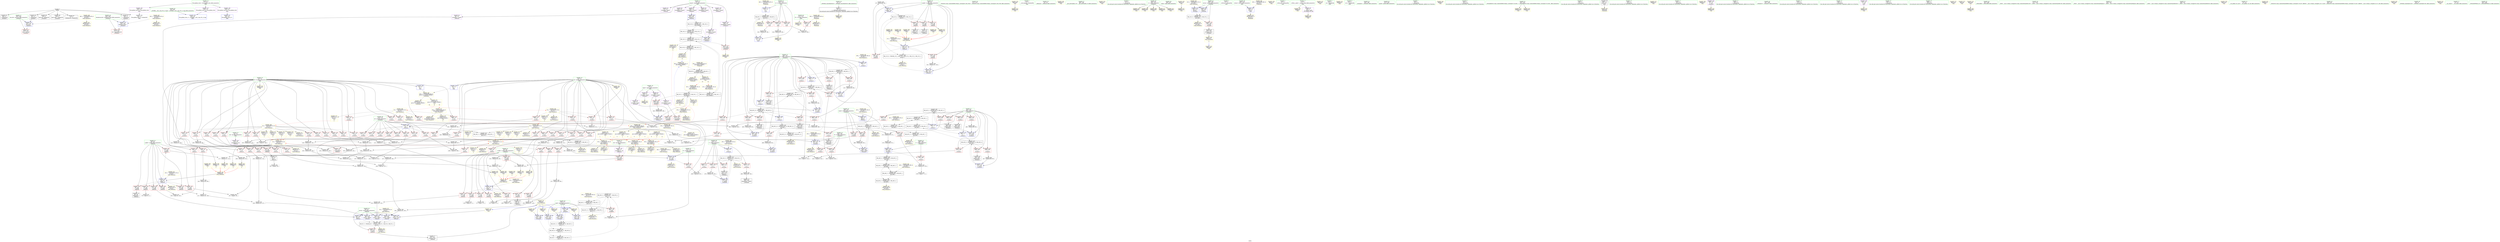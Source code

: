 digraph "SVFG" {
	label="SVFG";

	Node0x560838d15b60 [shape=record,color=grey,label="{NodeID: 0\nNullPtr}"];
	Node0x560838d15b60 -> Node0x560838d260d0[style=solid];
	Node0x560838d15b60 -> Node0x560838d261d0[style=solid];
	Node0x560838d15b60 -> Node0x560838d262a0[style=solid];
	Node0x560838d15b60 -> Node0x560838d26370[style=solid];
	Node0x560838d15b60 -> Node0x560838d26440[style=solid];
	Node0x560838d15b60 -> Node0x560838d26510[style=solid];
	Node0x560838d15b60 -> Node0x560838d31c00[style=solid];
	Node0x560838d62c70 [shape=record,color=yellow,style=double,label="{NodeID: 526\nRETMU(30V_12)\npts\{177 \}\nFun[_Z5checkv]}"];
	Node0x560838d581f0 [shape=record,color=black,label="{NodeID: 443\nMR_40V_3 = PHI(MR_40V_5, MR_40V_2, )\npts\{293 \}\n}"];
	Node0x560838d581f0 -> Node0x560838d33490[style=dashed];
	Node0x560838d581f0 -> Node0x560838d554f0[style=dashed];
	Node0x560838d581f0 -> Node0x560838d595f0[style=dashed];
	Node0x560838d39280 [shape=record,color=grey,label="{NodeID: 360\n340 = Binary(339, 196, )\n}"];
	Node0x560838d39280 -> Node0x560838d33150[style=solid];
	Node0x560838d33ff0 [shape=record,color=blue,label="{NodeID: 277\n513\<--11\ntc\<--\nmain\n}"];
	Node0x560838d33ff0 -> Node0x560838d5a020[style=dashed];
	Node0x560838d27cd0 [shape=record,color=red,label="{NodeID: 194\n321\<--290\n\<--i\n_Z5main2v\n}"];
	Node0x560838d27cd0 -> Node0x560838d26f00[style=solid];
	Node0x560838d24e30 [shape=record,color=red,label="{NodeID: 111\n142\<--10\n\<--H\n_Z4funciii\n}"];
	Node0x560838d24e30 -> Node0x560838d3a480[style=solid];
	Node0x560838d23070 [shape=record,color=green,label="{NodeID: 28\n41\<--47\n_ZNSt8ios_base4InitD1Ev\<--_ZNSt8ios_base4InitD1Ev_field_insensitive\n}"];
	Node0x560838d23070 -> Node0x560838d266b0[style=solid];
	Node0x560838d5e710 [shape=record,color=yellow,style=double,label="{NodeID: 471\n2V_1 = ENCHI(MR_2V_0)\npts\{12 \}\nFun[_Z4funciii]}"];
	Node0x560838d5e710 -> Node0x560838d24c90[style=dashed];
	Node0x560838d5e710 -> Node0x560838d24d60[style=dashed];
	Node0x560838d5e710 -> Node0x560838d24e30[style=dashed];
	Node0x560838d5e710 -> Node0x560838d24f00[style=dashed];
	Node0x560838d5e710 -> Node0x560838d24fd0[style=dashed];
	Node0x560838d5e710 -> Node0x560838d619a0[style=dashed];
	Node0x560838d5e710 -> Node0x560838d62f70[style=dashed];
	Node0x560838d2e0a0 [shape=record,color=grey,label="{NodeID: 388\n97 = Binary(96, 98, )\n}"];
	Node0x560838d2e0a0 -> Node0x560838d31f70[style=solid];
	Node0x560838d356b0 [shape=record,color=yellow,style=double,label="{NodeID: 305\nAPARM(13)\nCS[]}"];
	Node0x560838d29390 [shape=record,color=red,label="{NodeID: 222\n477\<--304\nsel\<--ehselector.slot\n_Z5main2v\n}"];
	Node0x560838d2aed0 [shape=record,color=red,label="{NodeID: 139\n220\<--13\n\<--W\n_Z5checkv\n}"];
	Node0x560838d2aed0 -> Node0x560838d3a180[style=solid];
	Node0x560838d25960 [shape=record,color=green,label="{NodeID: 56\n471\<--472\n_ZStlsISt11char_traitsIcEERSt13basic_ostreamIcT_ES5_PKc\<--_ZStlsISt11char_traitsIcEERSt13basic_ostreamIcT_ES5_PKc_field_insensitive\n}"];
	Node0x560838d61350 [shape=record,color=yellow,style=double,label="{NodeID: 499\nRETMU(44V_3)\npts\{297 \}\nFun[_Z5main2v]}"];
	Node0x560838d40690 [shape=record,color=grey,label="{NodeID: 416\n334 = cmp(332, 333, )\n}"];
	Node0x560838d36a70 [shape=record,color=yellow,style=double,label="{NodeID: 333\nARet(449)\nCS[]}"];
	Node0x560838d36a70 -> Node0x560838d35c60[style=solid];
	Node0x560838d32a00 [shape=record,color=blue,label="{NodeID: 250\n176\<--237\ngoal\<--call17\n_Z5checkv\n}"];
	Node0x560838d32a00 -> Node0x560838d519f0[style=dashed];
	Node0x560838d2c590 [shape=record,color=red,label="{NodeID: 167\n146\<--64\n\<--y.addr\n_Z4funciii\n}"];
	Node0x560838d2c590 -> Node0x560838d3a300[style=solid];
	Node0x560838d27170 [shape=record,color=black,label="{NodeID: 84\n384\<--383\nidxprom26\<--\n_Z5main2v\n}"];
	Node0x560838cfca60 [shape=record,color=green,label="{NodeID: 1\n7\<--1\n__dso_handle\<--dummyObj\nGlob }"];
	Node0x560838d62d50 [shape=record,color=yellow,style=double,label="{NodeID: 527\nRETMU(32V_1)\npts\{90000 \}\nFun[_Z5checkv]}"];
	Node0x560838d586f0 [shape=record,color=black,label="{NodeID: 444\nMR_46V_3 = PHI(MR_46V_4, MR_46V_2, )\npts\{299 \}\n}"];
	Node0x560838d586f0 -> Node0x560838d53bf0[style=dashed];
	Node0x560838d586f0 -> Node0x560838d55ef0[style=dashed];
	Node0x560838d586f0 -> Node0x560838d56df0[style=dashed];
	Node0x560838d39400 [shape=record,color=grey,label="{NodeID: 361\n524 = Binary(523, 98, )\n}"];
	Node0x560838d39400 -> Node0x560838d362e0[style=solid];
	Node0x560838d340c0 [shape=record,color=blue,label="{NodeID: 278\n513\<--532\ntc\<--inc\nmain\n}"];
	Node0x560838d340c0 -> Node0x560838d5a020[style=dashed];
	Node0x560838d27da0 [shape=record,color=red,label="{NodeID: 195\n326\<--290\n\<--i\n_Z5main2v\n}"];
	Node0x560838d27da0 -> Node0x560838d3a780[style=solid];
	Node0x560838d24f00 [shape=record,color=red,label="{NodeID: 112\n152\<--10\n\<--H\n_Z4funciii\n}"];
	Node0x560838d24f00 -> Node0x560838d2eca0[style=solid];
	Node0x560838d23170 [shape=record,color=green,label="{NodeID: 29\n54\<--55\n_Z4funciii\<--_Z4funciii_field_insensitive\n}"];
	Node0x560838d51f20 [shape=record,color=yellow,style=double,label="{NodeID: 472\n4V_1 = ENCHI(MR_4V_0)\npts\{14 \}\nFun[_Z4funciii]}"];
	Node0x560838d51f20 -> Node0x560838d2a510[style=dashed];
	Node0x560838d51f20 -> Node0x560838d2a5e0[style=dashed];
	Node0x560838d51f20 -> Node0x560838d2a6b0[style=dashed];
	Node0x560838d51f20 -> Node0x560838d2a780[style=dashed];
	Node0x560838d51f20 -> Node0x560838d2a850[style=dashed];
	Node0x560838d51f20 -> Node0x560838d2a920[style=dashed];
	Node0x560838d51f20 -> Node0x560838d2a9f0[style=dashed];
	Node0x560838d51f20 -> Node0x560838d61ab0[style=dashed];
	Node0x560838d51f20 -> Node0x560838d63080[style=dashed];
	Node0x560838d2e220 [shape=record,color=grey,label="{NodeID: 389\n145 = Binary(144, 98, )\n}"];
	Node0x560838d2e220 -> Node0x560838d3a300[style=solid];
	Node0x560838d35780 [shape=record,color=yellow,style=double,label="{NodeID: 306\nAPARM(21)\nCS[]}"];
	Node0x560838d29460 [shape=record,color=red,label="{NodeID: 223\n339\<--338\n\<--arrayidx7\n_Z5main2v\n}"];
	Node0x560838d29460 -> Node0x560838d39280[style=solid];
	Node0x560838d2afa0 [shape=record,color=red,label="{NodeID: 140\n223\<--13\n\<--W\n_Z5checkv\n}"];
	Node0x560838d2afa0 -> Node0x560838d3a000[style=solid];
	Node0x560838d25a60 [shape=record,color=green,label="{NodeID: 57\n489\<--490\n__gxx_personality_v0\<--__gxx_personality_v0_field_insensitive\n}"];
	Node0x560838d61430 [shape=record,color=yellow,style=double,label="{NodeID: 500\nRETMU(46V_6)\npts\{299 \}\nFun[_Z5main2v]}"];
	Node0x560838d40810 [shape=record,color=grey,label="{NodeID: 417\n319 = cmp(317, 318, )\n}"];
	Node0x560838d36b00 [shape=record,color=yellow,style=double,label="{NodeID: 334\nARet(452)\nCS[]}"];
	Node0x560838d32ad0 [shape=record,color=blue,label="{NodeID: 251\n176\<--260\ngoal\<--call29\n_Z5checkv\n}"];
	Node0x560838d32ad0 -> Node0x560838d5cd20[style=dashed];
	Node0x560838d2c660 [shape=record,color=red,label="{NodeID: 168\n96\<--66\n\<--d.addr\n_Z4funciii\n}"];
	Node0x560838d2c660 -> Node0x560838d2e0a0[style=solid];
	Node0x560838d27240 [shape=record,color=black,label="{NodeID: 85\n390\<--389\nidxprom28\<--\n_Z5main2v\n}"];
	Node0x560838d15e30 [shape=record,color=green,label="{NodeID: 2\n11\<--1\n\<--dummyObj\nCan only get source location for instruction, argument, global var or function.}"];
	Node0x560838d62e30 [shape=record,color=yellow,style=double,label="{NodeID: 528\nRETMU(34V_1)\npts\{160000 180000 200000 \}\nFun[_Z5checkv]}"];
	Node0x560838d58bf0 [shape=record,color=black,label="{NodeID: 445\nMR_14V_3 = PHI(MR_14V_4, MR_14V_2, )\npts\{160000 \}\n}"];
	Node0x560838d58bf0 -> Node0x560838d29530[style=dashed];
	Node0x560838d58bf0 -> Node0x560838d540f0[style=dashed];
	Node0x560838d58bf0 -> Node0x560838d563f0[style=dashed];
	Node0x560838d58bf0 -> Node0x560838d572f0[style=dashed];
	Node0x560838d58bf0 -> Node0x560838d64520[style=dashed];
	Node0x560838d39580 [shape=record,color=grey,label="{NodeID: 362\n344 = Binary(343, 98, )\n}"];
	Node0x560838d39580 -> Node0x560838d33220[style=solid];
	Node0x560838d34190 [shape=record,color=yellow,style=double,label="{NodeID: 279\nAPARM(300)\nCS[]}"];
	Node0x560838d27e70 [shape=record,color=red,label="{NodeID: 196\n332\<--290\n\<--i\n_Z5main2v\n}"];
	Node0x560838d27e70 -> Node0x560838d40690[style=solid];
	Node0x560838d24fd0 [shape=record,color=red,label="{NodeID: 113\n156\<--10\n\<--H\n_Z4funciii\n}"];
	Node0x560838d24fd0 -> Node0x560838d2eb20[style=solid];
	Node0x560838d23270 [shape=record,color=green,label="{NodeID: 30\n60\<--61\nretval\<--retval_field_insensitive\n_Z4funciii\n}"];
	Node0x560838d23270 -> Node0x560838d2b960[style=solid];
	Node0x560838d23270 -> Node0x560838d32110[style=solid];
	Node0x560838d23270 -> Node0x560838d321e0[style=solid];
	Node0x560838d23270 -> Node0x560838d322b0[style=solid];
	Node0x560838d23270 -> Node0x560838d32380[style=solid];
	Node0x560838d23270 -> Node0x560838d32450[style=solid];
	Node0x560838d52000 [shape=record,color=yellow,style=double,label="{NodeID: 473\n6V_1 = ENCHI(MR_6V_0)\npts\{61 \}\nFun[_Z4funciii]}"];
	Node0x560838d52000 -> Node0x560838d32110[style=dashed];
	Node0x560838d52000 -> Node0x560838d321e0[style=dashed];
	Node0x560838d52000 -> Node0x560838d322b0[style=dashed];
	Node0x560838d52000 -> Node0x560838d32380[style=dashed];
	Node0x560838d52000 -> Node0x560838d32450[style=dashed];
	Node0x560838d2e3a0 [shape=record,color=grey,label="{NodeID: 390\n236 = Binary(230, 235, )\n}"];
	Node0x560838d2e3a0 -> Node0x560838d35030[style=solid];
	Node0x560838d35850 [shape=record,color=yellow,style=double,label="{NodeID: 307\nAPARM(323)\nCS[]}"];
	Node0x560838d29530 [shape=record,color=red,label="{NodeID: 224\n431\<--430\n\<--arrayidx49\n_Z5main2v\n}"];
	Node0x560838d29530 -> Node0x560838d34260[style=solid];
	Node0x560838d2b070 [shape=record,color=red,label="{NodeID: 141\n229\<--13\n\<--W\n_Z5checkv\n}"];
	Node0x560838d2b070 -> Node0x560838d2ee20[style=solid];
	Node0x560838d25b60 [shape=record,color=green,label="{NodeID: 58\n506\<--507\nmain\<--main_field_insensitive\n}"];
	Node0x560838d61510 [shape=record,color=yellow,style=double,label="{NodeID: 501\nRETMU(48V_1)\npts\{303 \}\nFun[_Z5main2v]}"];
	Node0x560838d40990 [shape=record,color=grey,label="{NodeID: 418\n123 = cmp(122, 11, )\n}"];
	Node0x560838d36b90 [shape=record,color=yellow,style=double,label="{NodeID: 335\nARet(470)\nCS[]}"];
	Node0x560838d36b90 -> Node0x560838d36070[style=solid];
	Node0x560838d32ba0 [shape=record,color=blue,label="{NodeID: 252\n168\<--275\nretval\<--\n_Z5checkv\n}"];
	Node0x560838d32ba0 -> Node0x560838d5af20[style=dashed];
	Node0x560838d2c730 [shape=record,color=red,label="{NodeID: 169\n101\<--66\n\<--d.addr\n_Z4funciii\n}"];
	Node0x560838d2c730 -> Node0x560838d39880[style=solid];
	Node0x560838d27310 [shape=record,color=black,label="{NodeID: 86\n393\<--392\nidxprom30\<--\n_Z5main2v\n}"];
	Node0x560838d15bf0 [shape=record,color=green,label="{NodeID: 3\n21\<--1\n_ZSt3cin\<--dummyObj\nGlob }"];
	Node0x560838d62f70 [shape=record,color=yellow,style=double,label="{NodeID: 529\nCSMU(2V_1)\npts\{12 \}\nCS[]|{<s0>3}}"];
	Node0x560838d62f70:s0 -> Node0x560838d5e710[style=dashed,color=red];
	Node0x560838d590f0 [shape=record,color=black,label="{NodeID: 446\nMR_38V_13 = PHI(MR_38V_14, MR_38V_12, )\npts\{291 \}\n}"];
	Node0x560838d590f0 -> Node0x560838d284f0[style=dashed];
	Node0x560838d590f0 -> Node0x560838d285c0[style=dashed];
	Node0x560838d590f0 -> Node0x560838d28690[style=dashed];
	Node0x560838d590f0 -> Node0x560838d33d80[style=dashed];
	Node0x560838d590f0 -> Node0x560838d531f0[style=dashed];
	Node0x560838d39700 [shape=record,color=grey,label="{NodeID: 363\n532 = Binary(531, 98, )\n}"];
	Node0x560838d39700 -> Node0x560838d340c0[style=solid];
	Node0x560838d34260 [shape=record,color=yellow,style=double,label="{NodeID: 280\nAPARM(431)\nCS[]}"];
	Node0x560838d27f40 [shape=record,color=red,label="{NodeID: 197\n336\<--290\n\<--i\n_Z5main2v\n}"];
	Node0x560838d27f40 -> Node0x560838d26fd0[style=solid];
	Node0x560838d250a0 [shape=record,color=red,label="{NodeID: 114\n178\<--10\n\<--H\n_Z5checkv\n}"];
	Node0x560838d250a0 -> Node0x560838d38800[style=solid];
	Node0x560838d23340 [shape=record,color=green,label="{NodeID: 31\n62\<--63\nx.addr\<--x.addr_field_insensitive\n_Z4funciii\n}"];
	Node0x560838d23340 -> Node0x560838d2ba30[style=solid];
	Node0x560838d23340 -> Node0x560838d2bb00[style=solid];
	Node0x560838d23340 -> Node0x560838d2bbd0[style=solid];
	Node0x560838d23340 -> Node0x560838d2bca0[style=solid];
	Node0x560838d23340 -> Node0x560838d2bd70[style=solid];
	Node0x560838d23340 -> Node0x560838d2be40[style=solid];
	Node0x560838d23340 -> Node0x560838d2bf10[style=solid];
	Node0x560838d23340 -> Node0x560838d2bfe0[style=solid];
	Node0x560838d23340 -> Node0x560838d31d00[style=solid];
	Node0x560838d520e0 [shape=record,color=yellow,style=double,label="{NodeID: 474\n8V_1 = ENCHI(MR_8V_0)\npts\{63 \}\nFun[_Z4funciii]}"];
	Node0x560838d520e0 -> Node0x560838d31d00[style=dashed];
	Node0x560838d2e520 [shape=record,color=grey,label="{NodeID: 391\n148 = Binary(143, 147, )\n}"];
	Node0x560838d2e520 -> Node0x560838d32380[style=solid];
	Node0x560838d35920 [shape=record,color=yellow,style=double,label="{NodeID: 308\nAPARM(300)\nCS[]}"];
	Node0x560838d29600 [shape=record,color=red,label="{NodeID: 225\n520\<--511\n\<--TC\nmain\n}"];
	Node0x560838d29600 -> Node0x560838d2f420[style=solid];
	Node0x560838d2b140 [shape=record,color=red,label="{NodeID: 142\n232\<--13\n\<--W\n_Z5checkv\n}"];
	Node0x560838d2b140 -> Node0x560838d2e9a0[style=solid];
	Node0x560838d25c60 [shape=record,color=green,label="{NodeID: 59\n509\<--510\nretval\<--retval_field_insensitive\nmain\n}"];
	Node0x560838d25c60 -> Node0x560838d33f20[style=solid];
	Node0x560838d615f0 [shape=record,color=yellow,style=double,label="{NodeID: 502\nRETMU(50V_1)\npts\{305 \}\nFun[_Z5main2v]}"];
	Node0x560838d40b10 [shape=record,color=grey,label="{NodeID: 419\n272 = cmp(266, 271, )\n}"];
	Node0x560838d36c20 [shape=record,color=yellow,style=double,label="{NodeID: 336\nARet(473)\nCS[]}"];
	Node0x560838d32c70 [shape=record,color=blue,label="{NodeID: 253\n170\<--279\ni\<--add39\n_Z5checkv\n}"];
	Node0x560838d32c70 -> Node0x560838d52700[style=dashed];
	Node0x560838d2c800 [shape=record,color=red,label="{NodeID: 170\n107\<--66\n\<--d.addr\n_Z4funciii\n}"];
	Node0x560838d2c800 -> Node0x560838d26a20[style=solid];
	Node0x560838d273e0 [shape=record,color=black,label="{NodeID: 87\n426\<--425\nidxprom46\<--\n_Z5main2v\n}"];
	Node0x560838d15c80 [shape=record,color=green,label="{NodeID: 4\n22\<--1\n_ZSt4cout\<--dummyObj\nGlob }"];
	Node0x560838d63080 [shape=record,color=yellow,style=double,label="{NodeID: 530\nCSMU(4V_1)\npts\{14 \}\nCS[]|{<s0>3}}"];
	Node0x560838d63080:s0 -> Node0x560838d51f20[style=dashed,color=red];
	Node0x560838d595f0 [shape=record,color=black,label="{NodeID: 447\nMR_40V_7 = PHI(MR_40V_9, MR_40V_3, )\npts\{293 \}\n}"];
	Node0x560838d595f0 -> Node0x560838d33a40[style=dashed];
	Node0x560838d595f0 -> Node0x560838d536f0[style=dashed];
	Node0x560838d39880 [shape=record,color=grey,label="{NodeID: 364\n102 = Binary(101, 103, )\n}"];
	Node0x560838d39880 -> Node0x560838d32040[style=solid];
	Node0x560838d34330 [shape=record,color=yellow,style=double,label="{NodeID: 281\nAPARM(4)\nCS[]}"];
	Node0x560838d28010 [shape=record,color=red,label="{NodeID: 198\n343\<--290\n\<--i\n_Z5main2v\n}"];
	Node0x560838d28010 -> Node0x560838d39580[style=solid];
	Node0x560838d29b50 [shape=record,color=red,label="{NodeID: 115\n207\<--10\n\<--H\n_Z5checkv\n}"];
	Node0x560838d29b50 -> Node0x560838d37c00[style=solid];
	Node0x560838d23410 [shape=record,color=green,label="{NodeID: 32\n64\<--65\ny.addr\<--y.addr_field_insensitive\n_Z4funciii\n}"];
	Node0x560838d23410 -> Node0x560838d2c0b0[style=solid];
	Node0x560838d23410 -> Node0x560838d2c180[style=solid];
	Node0x560838d23410 -> Node0x560838d2c250[style=solid];
	Node0x560838d23410 -> Node0x560838d2c320[style=solid];
	Node0x560838d23410 -> Node0x560838d2c3f0[style=solid];
	Node0x560838d23410 -> Node0x560838d2c4c0[style=solid];
	Node0x560838d23410 -> Node0x560838d2c590[style=solid];
	Node0x560838d23410 -> Node0x560838d31dd0[style=solid];
	Node0x560838d521c0 [shape=record,color=yellow,style=double,label="{NodeID: 475\n10V_1 = ENCHI(MR_10V_0)\npts\{65 \}\nFun[_Z4funciii]}"];
	Node0x560838d521c0 -> Node0x560838d31dd0[style=dashed];
	Node0x560838d2e6a0 [shape=record,color=grey,label="{NodeID: 392\n235 = Binary(233, 234, )\n}"];
	Node0x560838d2e6a0 -> Node0x560838d2e3a0[style=solid];
	Node0x560838d359f0 [shape=record,color=yellow,style=double,label="{NodeID: 309\nAPARM(300)\nCS[]}"];
	Node0x560838d296d0 [shape=record,color=red,label="{NodeID: 226\n519\<--513\n\<--tc\nmain\n}"];
	Node0x560838d296d0 -> Node0x560838d2f420[style=solid];
	Node0x560838d2b210 [shape=record,color=red,label="{NodeID: 143\n241\<--13\n\<--W\n_Z5checkv\n}"];
	Node0x560838d2b210 -> Node0x560838d2dda0[style=solid];
	Node0x560838d25d30 [shape=record,color=green,label="{NodeID: 60\n511\<--512\nTC\<--TC_field_insensitive\nmain\n}"];
	Node0x560838d25d30 -> Node0x560838d29600[style=solid];
	Node0x560838d25d30 -> Node0x560838d35510[style=solid];
	Node0x560838d616d0 [shape=record,color=yellow,style=double,label="{NodeID: 503\nRETMU(32V_2)\npts\{90000 \}\nFun[_Z5main2v]|{<s0>22}}"];
	Node0x560838d616d0:s0 -> Node0x560838d649e0[style=dashed,color=blue];
	Node0x560838d40c90 [shape=record,color=grey,label="{NodeID: 420\n414 = cmp(412, 413, )\n}"];
	Node0x560838d36cb0 [shape=record,color=yellow,style=double,label="{NodeID: 337\nARet(526)\nCS[]}"];
	Node0x560838d32d40 [shape=record,color=blue,label="{NodeID: 254\n168\<--283\nretval\<--\n_Z5checkv\n}"];
	Node0x560838d32d40 -> Node0x560838d5af20[style=dashed];
	Node0x560838d2c8d0 [shape=record,color=red,label="{NodeID: 171\n113\<--66\n\<--d.addr\n_Z4funciii\n}"];
	Node0x560838d2c8d0 -> Node0x560838d26af0[style=solid];
	Node0x560838d274b0 [shape=record,color=black,label="{NodeID: 88\n429\<--428\nidxprom48\<--\n_Z5main2v\n}"];
	Node0x560838d15d10 [shape=record,color=green,label="{NodeID: 5\n23\<--1\n.str\<--dummyObj\nGlob }"];
	Node0x560838d63160 [shape=record,color=yellow,style=double,label="{NodeID: 531\nCSMU(14V_1)\npts\{160000 \}\nCS[]|{<s0>3}}"];
	Node0x560838d63160:s0 -> Node0x560838d52380[style=dashed,color=red];
	Node0x560838d59af0 [shape=record,color=black,label="{NodeID: 448\nMR_62V_2 = PHI(MR_62V_3, MR_62V_1, )\npts\{90000 160000 \}\n}"];
	Node0x560838d59af0 -> Node0x560838d623d0[style=dashed];
	Node0x560838d59af0 -> Node0x560838d64710[style=dashed];
	Node0x560838d39a00 [shape=record,color=grey,label="{NodeID: 365\n256 = Binary(254, 255, )\n}"];
	Node0x560838d39a00 -> Node0x560838d3af00[style=solid];
	Node0x560838d34400 [shape=record,color=yellow,style=double,label="{NodeID: 282\nAPARM(40)\nCS[]}"];
	Node0x560838d280e0 [shape=record,color=red,label="{NodeID: 199\n358\<--290\n\<--i\n_Z5main2v\n}"];
	Node0x560838d280e0 -> Node0x560838d3fc10[style=solid];
	Node0x560838d29c20 [shape=record,color=red,label="{NodeID: 116\n221\<--10\n\<--H\n_Z5checkv\n}"];
	Node0x560838d29c20 -> Node0x560838d3a180[style=solid];
	Node0x560838d234e0 [shape=record,color=green,label="{NodeID: 33\n66\<--67\nd.addr\<--d.addr_field_insensitive\n_Z4funciii\n}"];
	Node0x560838d234e0 -> Node0x560838d2c660[style=solid];
	Node0x560838d234e0 -> Node0x560838d2c730[style=solid];
	Node0x560838d234e0 -> Node0x560838d2c800[style=solid];
	Node0x560838d234e0 -> Node0x560838d2c8d0[style=solid];
	Node0x560838d234e0 -> Node0x560838d2c9a0[style=solid];
	Node0x560838d234e0 -> Node0x560838d31ea0[style=solid];
	Node0x560838d234e0 -> Node0x560838d31f70[style=solid];
	Node0x560838d234e0 -> Node0x560838d32040[style=solid];
	Node0x560838d522a0 [shape=record,color=yellow,style=double,label="{NodeID: 476\n12V_1 = ENCHI(MR_12V_0)\npts\{67 \}\nFun[_Z4funciii]}"];
	Node0x560838d522a0 -> Node0x560838d31ea0[style=dashed];
	Node0x560838d2e820 [shape=record,color=grey,label="{NodeID: 393\n155 = Binary(153, 154, )\n}"];
	Node0x560838d2e820 -> Node0x560838d3b500[style=solid];
	Node0x560838d35ac0 [shape=record,color=yellow,style=double,label="{NodeID: 310\nAPARM(22)\nCS[]}"];
	Node0x560838d297a0 [shape=record,color=red,label="{NodeID: 227\n523\<--513\n\<--tc\nmain\n}"];
	Node0x560838d297a0 -> Node0x560838d39400[style=solid];
	Node0x560838d2b2e0 [shape=record,color=red,label="{NodeID: 144\n244\<--13\n\<--W\n_Z5checkv\n}"];
	Node0x560838d2b2e0 -> Node0x560838d2daa0[style=solid];
	Node0x560838d25e00 [shape=record,color=green,label="{NodeID: 61\n513\<--514\ntc\<--tc_field_insensitive\nmain\n}"];
	Node0x560838d25e00 -> Node0x560838d296d0[style=solid];
	Node0x560838d25e00 -> Node0x560838d297a0[style=solid];
	Node0x560838d25e00 -> Node0x560838d29870[style=solid];
	Node0x560838d25e00 -> Node0x560838d33ff0[style=solid];
	Node0x560838d25e00 -> Node0x560838d340c0[style=solid];
	Node0x560838d617b0 [shape=record,color=yellow,style=double,label="{NodeID: 504\nRETMU(14V_8)\npts\{160000 \}\nFun[_Z5main2v]|{<s0>22}}"];
	Node0x560838d617b0:s0 -> Node0x560838d649e0[style=dashed,color=blue];
	Node0x560838d06940 [shape=record,color=black,label="{NodeID: 421\nMR_30V_7 = PHI(MR_30V_9, MR_30V_6, )\npts\{177 \}\n}"];
	Node0x560838d06940 -> Node0x560838d545f0[style=dashed];
	Node0x560838d36e30 [shape=record,color=yellow,style=double,label="{NodeID: 338\nFPARM(57)\nFun[_Z4funciii]}"];
	Node0x560838d36e30 -> Node0x560838d31d00[style=solid];
	Node0x560838d32e10 [shape=record,color=blue,label="{NodeID: 255\n294\<--313\nN\<--mul\n_Z5main2v\n}"];
	Node0x560838d32e10 -> Node0x560838d28de0[style=dashed];
	Node0x560838d32e10 -> Node0x560838d28eb0[style=dashed];
	Node0x560838d32e10 -> Node0x560838d61270[style=dashed];
	Node0x560838d2c9a0 [shape=record,color=red,label="{NodeID: 172\n118\<--66\n\<--d.addr\n_Z4funciii\n}"];
	Node0x560838d2c9a0 -> Node0x560838d34810[style=solid];
	Node0x560838d27580 [shape=record,color=purple,label="{NodeID: 89\n38\<--4\n\<--_ZStL8__ioinit\n__cxx_global_var_init\n}"];
	Node0x560838d27580 -> Node0x560838d344d0[style=solid];
	Node0x560838d151e0 [shape=record,color=green,label="{NodeID: 6\n25\<--1\n.str.1\<--dummyObj\nGlob }"];
	Node0x560838d63240 [shape=record,color=yellow,style=double,label="{NodeID: 532\nCSMU(16V_1)\npts\{180000 \}\nCS[]|{<s0>3}}"];
	Node0x560838d63240:s0 -> Node0x560838d52460[style=dashed,color=red];
	Node0x560838d5a020 [shape=record,color=black,label="{NodeID: 449\nMR_60V_3 = PHI(MR_60V_4, MR_60V_2, )\npts\{514 \}\n}"];
	Node0x560838d5a020 -> Node0x560838d296d0[style=dashed];
	Node0x560838d5a020 -> Node0x560838d297a0[style=dashed];
	Node0x560838d5a020 -> Node0x560838d29870[style=dashed];
	Node0x560838d5a020 -> Node0x560838d340c0[style=dashed];
	Node0x560838d5a020 -> Node0x560838d622f0[style=dashed];
	Node0x560838d39b80 [shape=record,color=grey,label="{NodeID: 366\n254 = Binary(252, 253, )\n}"];
	Node0x560838d39b80 -> Node0x560838d39a00[style=solid];
	Node0x560838d344d0 [shape=record,color=yellow,style=double,label="{NodeID: 283\nAPARM(38)\nCS[]}"];
	Node0x560838d281b0 [shape=record,color=red,label="{NodeID: 200\n368\<--290\n\<--i\n_Z5main2v\n}"];
	Node0x560838d281b0 -> Node0x560838d38380[style=solid];
	Node0x560838d29cf0 [shape=record,color=red,label="{NodeID: 117\n227\<--10\n\<--H\n_Z5checkv\n}"];
	Node0x560838d29cf0 -> Node0x560838d39e80[style=solid];
	Node0x560838d235b0 [shape=record,color=green,label="{NodeID: 34\n165\<--166\n_Z5checkv\<--_Z5checkv_field_insensitive\n}"];
	Node0x560838d52380 [shape=record,color=yellow,style=double,label="{NodeID: 477\n14V_1 = ENCHI(MR_14V_0)\npts\{160000 \}\nFun[_Z4funciii]}"];
	Node0x560838d52380 -> Node0x560838d2ca70[style=dashed];
	Node0x560838d52380 -> Node0x560838d61f10[style=dashed];
	Node0x560838d52380 -> Node0x560838d63160[style=dashed];
	Node0x560838d2e9a0 [shape=record,color=grey,label="{NodeID: 394\n233 = Binary(231, 232, )\n}"];
	Node0x560838d2e9a0 -> Node0x560838d2e6a0[style=solid];
	Node0x560838d35b90 [shape=record,color=yellow,style=double,label="{NodeID: 311\nAPARM(300)\nCS[]}"];
	Node0x560838d29870 [shape=record,color=red,label="{NodeID: 228\n531\<--513\n\<--tc\nmain\n}"];
	Node0x560838d29870 -> Node0x560838d39700[style=solid];
	Node0x560838d2b3b0 [shape=record,color=red,label="{NodeID: 145\n253\<--13\n\<--W\n_Z5checkv\n}"];
	Node0x560838d2b3b0 -> Node0x560838d39b80[style=solid];
	Node0x560838d25ed0 [shape=record,color=green,label="{NodeID: 62\n527\<--528\nprintf\<--printf_field_insensitive\n}"];
	Node0x560838d61890 [shape=record,color=yellow,style=double,label="{NodeID: 505\nRETMU(54V_1)\npts\{180000 200000 \}\nFun[_Z5main2v]}"];
	Node0x560838d06e40 [shape=record,color=black,label="{NodeID: 422\nMR_40V_9 = PHI(MR_40V_10, MR_40V_8, )\npts\{293 \}\n}"];
	Node0x560838d06e40 -> Node0x560838d28b70[style=dashed];
	Node0x560838d06e40 -> Node0x560838d28c40[style=dashed];
	Node0x560838d06e40 -> Node0x560838d28d10[style=dashed];
	Node0x560838d06e40 -> Node0x560838d33b10[style=dashed];
	Node0x560838d06e40 -> Node0x560838d595f0[style=dashed];
	Node0x560838d36fe0 [shape=record,color=yellow,style=double,label="{NodeID: 339\nFPARM(58)\nFun[_Z4funciii]}"];
	Node0x560838d36fe0 -> Node0x560838d31dd0[style=solid];
	Node0x560838d32ee0 [shape=record,color=blue,label="{NodeID: 256\n290\<--11\ni\<--\n_Z5main2v\n}"];
	Node0x560838d32ee0 -> Node0x560838d54af0[style=dashed];
	Node0x560838d2ca70 [shape=record,color=red,label="{NodeID: 173\n91\<--90\n\<--arrayidx7\n_Z4funciii\n}"];
	Node0x560838d2ca70 -> Node0x560838d26950[style=solid];
	Node0x560838d27650 [shape=record,color=purple,label="{NodeID: 90\n192\<--8\narrayidx\<--input\n_Z5checkv\n}"];
	Node0x560838d27650 -> Node0x560838d2d910[style=solid];
	Node0x560838d15270 [shape=record,color=green,label="{NodeID: 7\n28\<--1\n\<--dummyObj\nCan only get source location for instruction, argument, global var or function.}"];
	Node0x560838d63320 [shape=record,color=yellow,style=double,label="{NodeID: 533\nCSMU(18V_1)\npts\{200000 \}\nCS[]|{<s0>3}}"];
	Node0x560838d63320:s0 -> Node0x560838d52540[style=dashed,color=red];
	Node0x560838d5a520 [shape=record,color=black,label="{NodeID: 450\nMR_38V_6 = PHI(MR_38V_7, MR_38V_5, )\npts\{291 \}\n}"];
	Node0x560838d5a520 -> Node0x560838d27e70[style=dashed];
	Node0x560838d5a520 -> Node0x560838d27f40[style=dashed];
	Node0x560838d5a520 -> Node0x560838d28010[style=dashed];
	Node0x560838d5a520 -> Node0x560838d33220[style=dashed];
	Node0x560838d5a520 -> Node0x560838d54ff0[style=dashed];
	Node0x560838d39d00 [shape=record,color=grey,label="{NodeID: 367\n251 = Binary(250, 98, )\n}"];
	Node0x560838d39d00 -> Node0x560838d3ad80[style=solid];
	Node0x560838d345a0 [shape=record,color=yellow,style=double,label="{NodeID: 284\nAPARM(7)\nCS[]}"];
	Node0x560838d28280 [shape=record,color=red,label="{NodeID: 201\n380\<--290\n\<--i\n_Z5main2v\n}"];
	Node0x560838d28280 -> Node0x560838d270a0[style=solid];
	Node0x560838d29dc0 [shape=record,color=red,label="{NodeID: 118\n234\<--10\n\<--H\n_Z5checkv\n}"];
	Node0x560838d29dc0 -> Node0x560838d2e6a0[style=solid];
	Node0x560838d236b0 [shape=record,color=green,label="{NodeID: 35\n168\<--169\nretval\<--retval_field_insensitive\n_Z5checkv\n}"];
	Node0x560838d236b0 -> Node0x560838d2cce0[style=solid];
	Node0x560838d236b0 -> Node0x560838d32ba0[style=solid];
	Node0x560838d236b0 -> Node0x560838d32d40[style=solid];
	Node0x560838d52460 [shape=record,color=yellow,style=double,label="{NodeID: 478\n16V_1 = ENCHI(MR_16V_0)\npts\{180000 \}\nFun[_Z4funciii]}"];
	Node0x560838d52460 -> Node0x560838d2cb40[style=dashed];
	Node0x560838d52460 -> Node0x560838d62020[style=dashed];
	Node0x560838d52460 -> Node0x560838d63240[style=dashed];
	Node0x560838d2eb20 [shape=record,color=grey,label="{NodeID: 395\n157 = Binary(156, 98, )\n}"];
	Node0x560838d2eb20 -> Node0x560838d2df20[style=solid];
	Node0x560838d35c60 [shape=record,color=yellow,style=double,label="{NodeID: 312\nAPARM(449)\nCS[]}"];
	Node0x560838d29940 [shape=record,color=blue,label="{NodeID: 229\n10\<--11\nH\<--\nGlob }"];
	Node0x560838d29940 -> Node0x560838d5fa20[style=dashed];
	Node0x560838d2b480 [shape=record,color=red,label="{NodeID: 146\n257\<--13\n\<--W\n_Z5checkv\n}"];
	Node0x560838d2b480 -> Node0x560838d3af00[style=solid];
	Node0x560838d25fd0 [shape=record,color=green,label="{NodeID: 63\n29\<--539\n_GLOBAL__sub_I_rng..58_2_0.cpp\<--_GLOBAL__sub_I_rng..58_2_0.cpp_field_insensitive\n}"];
	Node0x560838d25fd0 -> Node0x560838d31b00[style=solid];
	Node0x560838d619a0 [shape=record,color=yellow,style=double,label="{NodeID: 506\nRETMU(2V_1)\npts\{12 \}\nFun[_Z4funciii]}"];
	Node0x560838d519f0 [shape=record,color=black,label="{NodeID: 423\nMR_30V_9 = PHI(MR_30V_11, MR_30V_8, )\npts\{177 \}\n}"];
	Node0x560838d519f0 -> Node0x560838d06940[style=dashed];
	Node0x560838d37190 [shape=record,color=yellow,style=double,label="{NodeID: 340\nFPARM(59)\nFun[_Z4funciii]}"];
	Node0x560838d37190 -> Node0x560838d31ea0[style=solid];
	Node0x560838d32fb0 [shape=record,color=blue,label="{NodeID: 257\n290\<--327\ni\<--inc\n_Z5main2v\n}"];
	Node0x560838d32fb0 -> Node0x560838d54af0[style=dashed];
	Node0x560838d2cb40 [shape=record,color=red,label="{NodeID: 174\n110\<--109\n\<--arrayidx12\n_Z4funciii\n}"];
	Node0x560838d2cb40 -> Node0x560838d38c80[style=solid];
	Node0x560838d27720 [shape=record,color=purple,label="{NodeID: 91\n270\<--8\narrayidx35\<--input\n_Z5checkv\n}"];
	Node0x560838d27720 -> Node0x560838d27b30[style=solid];
	Node0x560838d15300 [shape=record,color=green,label="{NodeID: 8\n94\<--1\n\<--dummyObj\nCan only get source location for instruction, argument, global var or function.}"];
	Node0x560838d63400 [shape=record,color=yellow,style=double,label="{NodeID: 534\nCSMU(2V_1)\npts\{12 \}\nCS[]|{<s0>4}}"];
	Node0x560838d63400:s0 -> Node0x560838d5e710[style=dashed,color=red];
	Node0x560838d5aa20 [shape=record,color=black,label="{NodeID: 451\nMR_32V_2 = PHI(MR_32V_3, MR_32V_1, )\npts\{90000 \}\n}"];
	Node0x560838d5aa20 -> Node0x560838d29460[style=dashed];
	Node0x560838d5aa20 -> Node0x560838d33150[style=dashed];
	Node0x560838d5aa20 -> Node0x560838d616d0[style=dashed];
	Node0x560838d5aa20 -> Node0x560838d64440[style=dashed];
	Node0x560838d39e80 [shape=record,color=grey,label="{NodeID: 368\n228 = Binary(227, 98, )\n}"];
	Node0x560838d39e80 -> Node0x560838d34f60[style=solid];
	Node0x560838d34670 [shape=record,color=yellow,style=double,label="{NodeID: 285\nAPARM(111)\nCS[]|{<s0>3}}"];
	Node0x560838d34670:s0 -> Node0x560838d36e30[style=solid,color=red];
	Node0x560838d28350 [shape=record,color=red,label="{NodeID: 202\n389\<--290\n\<--i\n_Z5main2v\n}"];
	Node0x560838d28350 -> Node0x560838d27240[style=solid];
	Node0x560838d29e90 [shape=record,color=red,label="{NodeID: 119\n242\<--10\n\<--H\n_Z5checkv\n}"];
	Node0x560838d29e90 -> Node0x560838d2dda0[style=solid];
	Node0x560838d23780 [shape=record,color=green,label="{NodeID: 36\n170\<--171\ni\<--i_field_insensitive\n_Z5checkv\n}"];
	Node0x560838d23780 -> Node0x560838d2cdb0[style=solid];
	Node0x560838d23780 -> Node0x560838d2ce80[style=solid];
	Node0x560838d23780 -> Node0x560838d2cf50[style=solid];
	Node0x560838d23780 -> Node0x560838d2d020[style=solid];
	Node0x560838d23780 -> Node0x560838d325f0[style=solid];
	Node0x560838d23780 -> Node0x560838d32c70[style=solid];
	Node0x560838d52540 [shape=record,color=yellow,style=double,label="{NodeID: 479\n18V_1 = ENCHI(MR_18V_0)\npts\{200000 \}\nFun[_Z4funciii]}"];
	Node0x560838d52540 -> Node0x560838d2cc10[style=dashed];
	Node0x560838d52540 -> Node0x560838d62100[style=dashed];
	Node0x560838d52540 -> Node0x560838d63320[style=dashed];
	Node0x560838d2eca0 [shape=record,color=grey,label="{NodeID: 396\n153 = Binary(151, 152, )\n}"];
	Node0x560838d2eca0 -> Node0x560838d2e820[style=solid];
	Node0x560838d35d30 [shape=record,color=yellow,style=double,label="{NodeID: 313\nAPARM(453)\nCS[]}"];
	Node0x560838d29a40 [shape=record,color=blue,label="{NodeID: 230\n13\<--11\nW\<--\nGlob }"];
	Node0x560838d29a40 -> Node0x560838d5fa20[style=dashed];
	Node0x560838d2b550 [shape=record,color=red,label="{NodeID: 147\n311\<--13\n\<--W\n_Z5main2v\n}"];
	Node0x560838d2b550 -> Node0x560838d3ac00[style=solid];
	Node0x560838d260d0 [shape=record,color=black,label="{NodeID: 64\n2\<--3\ndummyVal\<--dummyVal\n}"];
	Node0x560838d61ab0 [shape=record,color=yellow,style=double,label="{NodeID: 507\nRETMU(4V_1)\npts\{14 \}\nFun[_Z4funciii]}"];
	Node0x560838d52700 [shape=record,color=black,label="{NodeID: 424\nMR_24V_3 = PHI(MR_24V_4, MR_24V_2, )\npts\{171 \}\n}"];
	Node0x560838d52700 -> Node0x560838d2cdb0[style=dashed];
	Node0x560838d52700 -> Node0x560838d2ce80[style=dashed];
	Node0x560838d52700 -> Node0x560838d2cf50[style=dashed];
	Node0x560838d52700 -> Node0x560838d2d020[style=dashed];
	Node0x560838d52700 -> Node0x560838d32c70[style=dashed];
	Node0x560838d52700 -> Node0x560838d629d0[style=dashed];
	Node0x560838d37340 [shape=record,color=yellow,style=double,label="{NodeID: 341\nFRet(56)\nFun[_Z4funciii]|{<s0>3|<s1>4|<s2>5|<s3>6|<s4>7}}"];
	Node0x560838d37340:s0 -> Node0x560838d364d0[style=solid,color=blue];
	Node0x560838d37340:s1 -> Node0x560838d365f0[style=solid,color=blue];
	Node0x560838d37340:s2 -> Node0x560838d36680[style=solid,color=blue];
	Node0x560838d37340:s3 -> Node0x560838d36710[style=solid,color=blue];
	Node0x560838d37340:s4 -> Node0x560838d367a0[style=solid,color=blue];
	Node0x560838d33080 [shape=record,color=blue,label="{NodeID: 258\n290\<--11\ni\<--\n_Z5main2v\n}"];
	Node0x560838d33080 -> Node0x560838d5a520[style=dashed];
	Node0x560838d2cc10 [shape=record,color=red,label="{NodeID: 175\n116\<--115\n\<--arrayidx14\n_Z4funciii\n}"];
	Node0x560838d2cc10 -> Node0x560838d38e00[style=solid];
	Node0x560838d277f0 [shape=record,color=purple,label="{NodeID: 92\n323\<--8\narrayidx\<--input\n_Z5main2v\n}"];
	Node0x560838d277f0 -> Node0x560838d35850[style=solid];
	Node0x560838d15390 [shape=record,color=green,label="{NodeID: 9\n98\<--1\n\<--dummyObj\nCan only get source location for instruction, argument, global var or function.}"];
	Node0x560838d63560 [shape=record,color=yellow,style=double,label="{NodeID: 535\nCSMU(4V_1)\npts\{14 \}\nCS[]|{<s0>4}}"];
	Node0x560838d63560:s0 -> Node0x560838d51f20[style=dashed,color=red];
	Node0x560838d5af20 [shape=record,color=black,label="{NodeID: 452\nMR_22V_3 = PHI(MR_22V_4, MR_22V_2, )\npts\{169 \}\n}"];
	Node0x560838d5af20 -> Node0x560838d2cce0[style=dashed];
	Node0x560838d5af20 -> Node0x560838d628f0[style=dashed];
	Node0x560838d3a000 [shape=record,color=grey,label="{NodeID: 369\n224 = Binary(222, 223, )\n}"];
	Node0x560838d3a000 -> Node0x560838d40390[style=solid];
	Node0x560838d34740 [shape=record,color=yellow,style=double,label="{NodeID: 286\nAPARM(117)\nCS[]|{<s0>3}}"];
	Node0x560838d34740:s0 -> Node0x560838d36fe0[style=solid,color=red];
	Node0x560838d28420 [shape=record,color=red,label="{NodeID: 203\n404\<--290\n\<--i\n_Z5main2v\n}"];
	Node0x560838d28420 -> Node0x560838d37a80[style=solid];
	Node0x560838d29f60 [shape=record,color=red,label="{NodeID: 120\n246\<--10\n\<--H\n_Z5checkv\n}"];
	Node0x560838d29f60 -> Node0x560838d2dc20[style=solid];
	Node0x560838d23850 [shape=record,color=green,label="{NodeID: 37\n172\<--173\nN\<--N_field_insensitive\n_Z5checkv\n}"];
	Node0x560838d23850 -> Node0x560838d2d0f0[style=solid];
	Node0x560838d23850 -> Node0x560838d32520[style=solid];
	Node0x560838d52620 [shape=record,color=yellow,style=double,label="{NodeID: 480\n58V_1 = ENCHI(MR_58V_0)\npts\{512 \}\nFun[main]}"];
	Node0x560838d52620 -> Node0x560838d29600[style=dashed];
	Node0x560838d52620 -> Node0x560838d621e0[style=dashed];
	Node0x560838d2ee20 [shape=record,color=grey,label="{NodeID: 397\n230 = Binary(229, 98, )\n}"];
	Node0x560838d2ee20 -> Node0x560838d2e3a0[style=solid];
	Node0x560838d35e00 [shape=record,color=yellow,style=double,label="{NodeID: 314\nAPARM(300)\nCS[]}"];
	Node0x560838d31a00 [shape=record,color=blue,label="{NodeID: 231\n543\<--28\nllvm.global_ctors_0\<--\nGlob }"];
	Node0x560838d2b620 [shape=record,color=red,label="{NodeID: 148\n351\<--13\n\<--W\n_Z5main2v\n}"];
	Node0x560838d2b620 -> Node0x560838d38f80[style=solid];
	Node0x560838d261d0 [shape=record,color=black,label="{NodeID: 65\n440\<--3\n\<--dummyVal\n_Z5main2v\n}"];
	Node0x560838d61b90 [shape=record,color=yellow,style=double,label="{NodeID: 508\nRETMU(6V_3)\npts\{61 \}\nFun[_Z4funciii]}"];
	Node0x560838d527f0 [shape=record,color=black,label="{NodeID: 425\nMR_28V_2 = PHI(MR_28V_3, MR_28V_1, )\npts\{175 \}\n}"];
	Node0x560838d527f0 -> Node0x560838d326c0[style=dashed];
	Node0x560838d527f0 -> Node0x560838d5b420[style=dashed];
	Node0x560838d37900 [shape=record,color=yellow,style=double,label="{NodeID: 342\nFRet(508)\nFun[main]}"];
	Node0x560838d33150 [shape=record,color=blue,label="{NodeID: 259\n338\<--340\narrayidx7\<--dec\n_Z5main2v\n}"];
	Node0x560838d33150 -> Node0x560838d5aa20[style=dashed];
	Node0x560838d2cce0 [shape=record,color=red,label="{NodeID: 176\n285\<--168\n\<--retval\n_Z5checkv\n}"];
	Node0x560838d2cce0 -> Node0x560838d26e30[style=solid];
	Node0x560838d278c0 [shape=record,color=purple,label="{NodeID: 93\n338\<--8\narrayidx7\<--input\n_Z5main2v\n}"];
	Node0x560838d278c0 -> Node0x560838d29460[style=solid];
	Node0x560838d278c0 -> Node0x560838d33150[style=solid];
	Node0x560838d16020 [shape=record,color=green,label="{NodeID: 10\n103\<--1\n\<--dummyObj\nCan only get source location for instruction, argument, global var or function.}"];
	Node0x560838d63640 [shape=record,color=yellow,style=double,label="{NodeID: 536\nCSMU(34V_1)\npts\{160000 180000 200000 \}\nCS[]|{<s0>4|<s1>4|<s2>4}}"];
	Node0x560838d63640:s0 -> Node0x560838d52380[style=dashed,color=red];
	Node0x560838d63640:s1 -> Node0x560838d52460[style=dashed,color=red];
	Node0x560838d63640:s2 -> Node0x560838d52540[style=dashed,color=red];
	Node0x560838d5b420 [shape=record,color=black,label="{NodeID: 453\nMR_28V_4 = PHI(MR_28V_2, MR_28V_3, )\npts\{175 \}\n}"];
	Node0x560838d5b420 -> Node0x560838d62b90[style=dashed];
	Node0x560838d3a180 [shape=record,color=grey,label="{NodeID: 370\n222 = Binary(220, 221, )\n}"];
	Node0x560838d3a180 -> Node0x560838d3a000[style=solid];
	Node0x560838d34810 [shape=record,color=yellow,style=double,label="{NodeID: 287\nAPARM(118)\nCS[]|{<s0>3}}"];
	Node0x560838d34810:s0 -> Node0x560838d37190[style=solid,color=red];
	Node0x560838d284f0 [shape=record,color=red,label="{NodeID: 204\n412\<--290\n\<--i\n_Z5main2v\n}"];
	Node0x560838d284f0 -> Node0x560838d40c90[style=solid];
	Node0x560838d2a030 [shape=record,color=red,label="{NodeID: 121\n250\<--10\n\<--H\n_Z5checkv\n}"];
	Node0x560838d2a030 -> Node0x560838d39d00[style=solid];
	Node0x560838d23920 [shape=record,color=green,label="{NodeID: 38\n174\<--175\nid\<--id_field_insensitive\n_Z5checkv\n}"];
	Node0x560838d23920 -> Node0x560838d2d1c0[style=solid];
	Node0x560838d23920 -> Node0x560838d2d290[style=solid];
	Node0x560838d23920 -> Node0x560838d2d360[style=solid];
	Node0x560838d23920 -> Node0x560838d2d430[style=solid];
	Node0x560838d23920 -> Node0x560838d2d500[style=solid];
	Node0x560838d23920 -> Node0x560838d2d5d0[style=solid];
	Node0x560838d23920 -> Node0x560838d2d6a0[style=solid];
	Node0x560838d23920 -> Node0x560838d2d770[style=solid];
	Node0x560838d23920 -> Node0x560838d326c0[style=solid];
	Node0x560838d5f830 [shape=record,color=yellow,style=double,label="{NodeID: 481\n60V_1 = ENCHI(MR_60V_0)\npts\{514 \}\nFun[main]}"];
	Node0x560838d5f830 -> Node0x560838d33ff0[style=dashed];
	Node0x560838d2efa0 [shape=record,color=grey,label="{NodeID: 398\n72 = cmp(71, 11, )\n}"];
	Node0x560838d35ed0 [shape=record,color=yellow,style=double,label="{NodeID: 315\nAPARM(22)\nCS[]}"];
	Node0x560838d31b00 [shape=record,color=blue,label="{NodeID: 232\n544\<--29\nllvm.global_ctors_1\<--_GLOBAL__sub_I_rng..58_2_0.cpp\nGlob }"];
	Node0x560838d2b6f0 [shape=record,color=red,label="{NodeID: 149\n365\<--13\n\<--W\n_Z5main2v\n}"];
	Node0x560838d2b6f0 -> Node0x560838d3f790[style=solid];
	Node0x560838d262a0 [shape=record,color=black,label="{NodeID: 66\n441\<--3\n\<--dummyVal\n_Z5main2v\n}"];
	Node0x560838d262a0 -> Node0x560838d33be0[style=solid];
	Node0x560838d61c70 [shape=record,color=yellow,style=double,label="{NodeID: 509\nRETMU(8V_2)\npts\{63 \}\nFun[_Z4funciii]}"];
	Node0x560838d52cf0 [shape=record,color=black,label="{NodeID: 426\nMR_30V_2 = PHI(MR_30V_5, MR_30V_1, )\npts\{177 \}\n}"];
	Node0x560838d52cf0 -> Node0x560838d32790[style=dashed];
	Node0x560838d52cf0 -> Node0x560838d5b920[style=dashed];
	Node0x560838d379c0 [shape=record,color=yellow,style=double,label="{NodeID: 343\nFRet(167)\nFun[_Z5checkv]|{<s0>11}}"];
	Node0x560838d379c0:s0 -> Node0x560838d369e0[style=solid,color=blue];
	Node0x560838d33220 [shape=record,color=blue,label="{NodeID: 260\n290\<--344\ni\<--inc9\n_Z5main2v\n}"];
	Node0x560838d33220 -> Node0x560838d5a520[style=dashed];
	Node0x560838d2cdb0 [shape=record,color=red,label="{NodeID: 177\n186\<--170\n\<--i\n_Z5checkv\n}"];
	Node0x560838d2cdb0 -> Node0x560838d2f5a0[style=solid];
	Node0x560838d27990 [shape=record,color=purple,label="{NodeID: 94\n87\<--15\narrayidx\<--board\n_Z4funciii\n}"];
	Node0x560838d160b0 [shape=record,color=green,label="{NodeID: 11\n182\<--1\n\<--dummyObj\nCan only get source location for instruction, argument, global var or function.}"];
	Node0x560838d63780 [shape=record,color=yellow,style=double,label="{NodeID: 537\nCSMU(2V_1)\npts\{12 \}\nCS[]|{<s0>5}}"];
	Node0x560838d63780:s0 -> Node0x560838d5e710[style=dashed,color=red];
	Node0x560838d5b920 [shape=record,color=black,label="{NodeID: 454\nMR_30V_12 = PHI(MR_30V_2, MR_30V_5, )\npts\{177 \}\n}"];
	Node0x560838d5b920 -> Node0x560838d62c70[style=dashed];
	Node0x560838d3a300 [shape=record,color=grey,label="{NodeID: 371\n147 = Binary(145, 146, )\n}"];
	Node0x560838d3a300 -> Node0x560838d2e520[style=solid];
	Node0x560838d348e0 [shape=record,color=yellow,style=double,label="{NodeID: 288\nAPARM(21)\nCS[]}"];
	Node0x560838d285c0 [shape=record,color=red,label="{NodeID: 205\n425\<--290\n\<--i\n_Z5main2v\n}"];
	Node0x560838d285c0 -> Node0x560838d273e0[style=solid];
	Node0x560838d2a100 [shape=record,color=red,label="{NodeID: 122\n255\<--10\n\<--H\n_Z5checkv\n}"];
	Node0x560838d2a100 -> Node0x560838d39a00[style=solid];
	Node0x560838d239f0 [shape=record,color=green,label="{NodeID: 39\n176\<--177\ngoal\<--goal_field_insensitive\n_Z5checkv\n}"];
	Node0x560838d239f0 -> Node0x560838d2d840[style=solid];
	Node0x560838d239f0 -> Node0x560838d32790[style=solid];
	Node0x560838d239f0 -> Node0x560838d32860[style=solid];
	Node0x560838d239f0 -> Node0x560838d32930[style=solid];
	Node0x560838d239f0 -> Node0x560838d32a00[style=solid];
	Node0x560838d239f0 -> Node0x560838d32ad0[style=solid];
	Node0x560838d5f910 [shape=record,color=yellow,style=double,label="{NodeID: 482\n62V_1 = ENCHI(MR_62V_0)\npts\{90000 160000 \}\nFun[main]}"];
	Node0x560838d5f910 -> Node0x560838d59af0[style=dashed];
	Node0x560838d2f120 [shape=record,color=grey,label="{NodeID: 399\n209 = cmp(205, 208, )\n}"];
	Node0x560838d35fa0 [shape=record,color=yellow,style=double,label="{NodeID: 316\nAPARM(469)\nCS[]}"];
	Node0x560838d31c00 [shape=record,color=blue, style = dotted,label="{NodeID: 233\n545\<--3\nllvm.global_ctors_2\<--dummyVal\nGlob }"];
	Node0x560838d2b7c0 [shape=record,color=red,label="{NodeID: 150\n369\<--13\n\<--W\n_Z5main2v\n}"];
	Node0x560838d2b7c0 -> Node0x560838d38380[style=solid];
	Node0x560838d26370 [shape=record,color=black,label="{NodeID: 67\n443\<--3\n\<--dummyVal\n_Z5main2v\n}"];
	Node0x560838d26370 -> Node0x560838d33cb0[style=solid];
	Node0x560838d61d50 [shape=record,color=yellow,style=double,label="{NodeID: 510\nRETMU(10V_2)\npts\{65 \}\nFun[_Z4funciii]}"];
	Node0x560838d531f0 [shape=record,color=black,label="{NodeID: 427\nMR_38V_15 = PHI(MR_38V_8, MR_38V_13, )\npts\{291 \}\n}"];
	Node0x560838d531f0 -> Node0x560838d610b0[style=dashed];
	Node0x560838d37a80 [shape=record,color=grey,label="{NodeID: 344\n405 = Binary(404, 98, )\n}"];
	Node0x560838d37a80 -> Node0x560838d338a0[style=solid];
	Node0x560838d332f0 [shape=record,color=blue,label="{NodeID: 261\n296\<--11\nmask\<--\n_Z5main2v\n}"];
	Node0x560838d332f0 -> Node0x560838d559f0[style=dashed];
	Node0x560838d2ce80 [shape=record,color=red,label="{NodeID: 178\n190\<--170\n\<--i\n_Z5checkv\n}"];
	Node0x560838d2ce80 -> Node0x560838d26c90[style=solid];
	Node0x560838d27a60 [shape=record,color=purple,label="{NodeID: 95\n90\<--15\narrayidx7\<--board\n_Z4funciii\n}"];
	Node0x560838d27a60 -> Node0x560838d2ca70[style=solid];
	Node0x560838d16180 [shape=record,color=green,label="{NodeID: 12\n196\<--1\n\<--dummyObj\nCan only get source location for instruction, argument, global var or function.}"];
	Node0x560838d638e0 [shape=record,color=yellow,style=double,label="{NodeID: 538\nCSMU(4V_1)\npts\{14 \}\nCS[]|{<s0>5}}"];
	Node0x560838d638e0:s0 -> Node0x560838d51f20[style=dashed,color=red];
	Node0x560838d5be20 [shape=record,color=black,label="{NodeID: 455\nMR_6V_3 = PHI(MR_6V_7, MR_6V_5, MR_6V_2, MR_6V_6, MR_6V_4, )\npts\{61 \}\n}"];
	Node0x560838d5be20 -> Node0x560838d2b960[style=dashed];
	Node0x560838d5be20 -> Node0x560838d61b90[style=dashed];
	Node0x560838d3a480 [shape=record,color=grey,label="{NodeID: 372\n143 = Binary(141, 142, )\n}"];
	Node0x560838d3a480 -> Node0x560838d2e520[style=solid];
	Node0x560838d349b0 [shape=record,color=yellow,style=double,label="{NodeID: 289\nAPARM(10)\nCS[]}"];
	Node0x560838d28690 [shape=record,color=red,label="{NodeID: 206\n459\<--290\n\<--i\n_Z5main2v\n}"];
	Node0x560838d28690 -> Node0x560838d3a900[style=solid];
	Node0x560838d2a1d0 [shape=record,color=red,label="{NodeID: 123\n310\<--10\n\<--H\n_Z5main2v\n}"];
	Node0x560838d2a1d0 -> Node0x560838d3ac00[style=solid];
	Node0x560838d23ac0 [shape=record,color=green,label="{NodeID: 40\n287\<--288\n_Z5main2v\<--_Z5main2v_field_insensitive\n}"];
	Node0x560838d5fa20 [shape=record,color=yellow,style=double,label="{NodeID: 483\n64V_1 = ENCHI(MR_64V_0)\npts\{12 14 180000 200000 \}\nFun[main]}"];
	Node0x560838d5fa20 -> Node0x560838d624e0[style=dashed];
	Node0x560838d5fa20 -> Node0x560838d648a0[style=dashed];
	Node0x560838d2f2a0 [shape=record,color=grey,label="{NodeID: 400\n76 = cmp(74, 75, )\n}"];
	Node0x560838d36070 [shape=record,color=yellow,style=double,label="{NodeID: 317\nAPARM(470)\nCS[]}"];
	Node0x560838d31d00 [shape=record,color=blue,label="{NodeID: 234\n62\<--57\nx.addr\<--x\n_Z4funciii\n}"];
	Node0x560838d31d00 -> Node0x560838d2ba30[style=dashed];
	Node0x560838d31d00 -> Node0x560838d2bb00[style=dashed];
	Node0x560838d31d00 -> Node0x560838d2bbd0[style=dashed];
	Node0x560838d31d00 -> Node0x560838d2bca0[style=dashed];
	Node0x560838d31d00 -> Node0x560838d2bd70[style=dashed];
	Node0x560838d31d00 -> Node0x560838d2be40[style=dashed];
	Node0x560838d31d00 -> Node0x560838d2bf10[style=dashed];
	Node0x560838d31d00 -> Node0x560838d2bfe0[style=dashed];
	Node0x560838d31d00 -> Node0x560838d61c70[style=dashed];
	Node0x560838d2b890 [shape=record,color=red,label="{NodeID: 151\n422\<--13\n\<--W\n_Z5main2v\n}"];
	Node0x560838d2b890 -> Node0x560838d40510[style=solid];
	Node0x560838d26440 [shape=record,color=black,label="{NodeID: 68\n478\<--3\nlpad.val\<--dummyVal\n_Z5main2v\n}"];
	Node0x560838d61e30 [shape=record,color=yellow,style=double,label="{NodeID: 511\nRETMU(12V_6)\npts\{67 \}\nFun[_Z4funciii]}"];
	Node0x560838d536f0 [shape=record,color=black,label="{NodeID: 428\nMR_40V_11 = PHI(MR_40V_2, MR_40V_7, )\npts\{293 \}\n}"];
	Node0x560838d536f0 -> Node0x560838d61190[style=dashed];
	Node0x560838d37c00 [shape=record,color=grey,label="{NodeID: 345\n208 = Binary(206, 207, )\n}"];
	Node0x560838d37c00 -> Node0x560838d2f120[style=solid];
	Node0x560838d333c0 [shape=record,color=blue,label="{NodeID: 262\n290\<--11\ni\<--\n_Z5main2v\n}"];
	Node0x560838d333c0 -> Node0x560838d57cf0[style=dashed];
	Node0x560838d2cf50 [shape=record,color=red,label="{NodeID: 179\n267\<--170\n\<--i\n_Z5checkv\n}"];
	Node0x560838d2cf50 -> Node0x560838d3b380[style=solid];
	Node0x560838d24170 [shape=record,color=purple,label="{NodeID: 96\n382\<--15\narrayidx25\<--board\n_Z5main2v\n}"];
	Node0x560838d15480 [shape=record,color=green,label="{NodeID: 13\n275\<--1\n\<--dummyObj\nCan only get source location for instruction, argument, global var or function.}"];
	Node0x560838d639c0 [shape=record,color=yellow,style=double,label="{NodeID: 539\nCSMU(34V_1)\npts\{160000 180000 200000 \}\nCS[]|{<s0>5|<s1>5|<s2>5}}"];
	Node0x560838d639c0:s0 -> Node0x560838d52380[style=dashed,color=red];
	Node0x560838d639c0:s1 -> Node0x560838d52460[style=dashed,color=red];
	Node0x560838d639c0:s2 -> Node0x560838d52540[style=dashed,color=red];
	Node0x560838d5c320 [shape=record,color=black,label="{NodeID: 456\nMR_12V_6 = PHI(MR_12V_2, MR_12V_2, MR_12V_4, MR_12V_2, MR_12V_2, )\npts\{67 \}\n}"];
	Node0x560838d5c320 -> Node0x560838d61e30[style=dashed];
	Node0x560838d3a600 [shape=record,color=grey,label="{NodeID: 373\n466 = Binary(465, 98, )\n}"];
	Node0x560838d3a600 -> Node0x560838d33e50[style=solid];
	Node0x560838d34a80 [shape=record,color=yellow,style=double,label="{NodeID: 290\nAPARM(11)\nCS[]|{<s0>4}}"];
	Node0x560838d34a80:s0 -> Node0x560838d36e30[style=solid,color=red];
	Node0x560838d28760 [shape=record,color=red,label="{NodeID: 207\n364\<--292\n\<--j\n_Z5main2v\n}"];
	Node0x560838d28760 -> Node0x560838d3f790[style=solid];
	Node0x560838d2a2a0 [shape=record,color=red,label="{NodeID: 124\n350\<--10\n\<--H\n_Z5main2v\n}"];
	Node0x560838d2a2a0 -> Node0x560838d38f80[style=solid];
	Node0x560838d23bc0 [shape=record,color=green,label="{NodeID: 41\n290\<--291\ni\<--i_field_insensitive\n_Z5main2v\n}"];
	Node0x560838d23bc0 -> Node0x560838d27c00[style=solid];
	Node0x560838d23bc0 -> Node0x560838d27cd0[style=solid];
	Node0x560838d23bc0 -> Node0x560838d27da0[style=solid];
	Node0x560838d23bc0 -> Node0x560838d27e70[style=solid];
	Node0x560838d23bc0 -> Node0x560838d27f40[style=solid];
	Node0x560838d23bc0 -> Node0x560838d28010[style=solid];
	Node0x560838d23bc0 -> Node0x560838d280e0[style=solid];
	Node0x560838d23bc0 -> Node0x560838d281b0[style=solid];
	Node0x560838d23bc0 -> Node0x560838d28280[style=solid];
	Node0x560838d23bc0 -> Node0x560838d28350[style=solid];
	Node0x560838d23bc0 -> Node0x560838d28420[style=solid];
	Node0x560838d23bc0 -> Node0x560838d284f0[style=solid];
	Node0x560838d23bc0 -> Node0x560838d285c0[style=solid];
	Node0x560838d23bc0 -> Node0x560838d28690[style=solid];
	Node0x560838d23bc0 -> Node0x560838d32ee0[style=solid];
	Node0x560838d23bc0 -> Node0x560838d32fb0[style=solid];
	Node0x560838d23bc0 -> Node0x560838d33080[style=solid];
	Node0x560838d23bc0 -> Node0x560838d33220[style=solid];
	Node0x560838d23bc0 -> Node0x560838d333c0[style=solid];
	Node0x560838d23bc0 -> Node0x560838d338a0[style=solid];
	Node0x560838d23bc0 -> Node0x560838d33970[style=solid];
	Node0x560838d23bc0 -> Node0x560838d33d80[style=solid];
	Node0x560838d5fb60 [shape=record,color=yellow,style=double,label="{NodeID: 484\n56V_1 = ENCHI(MR_56V_0)\npts\{510 \}\nFun[main]}"];
	Node0x560838d5fb60 -> Node0x560838d33f20[style=dashed];
	Node0x560838d2f420 [shape=record,color=grey,label="{NodeID: 401\n521 = cmp(519, 520, )\n}"];
	Node0x560838d36140 [shape=record,color=yellow,style=double,label="{NodeID: 318\nAPARM(453)\nCS[]}"];
	Node0x560838d31dd0 [shape=record,color=blue,label="{NodeID: 235\n64\<--58\ny.addr\<--y\n_Z4funciii\n}"];
	Node0x560838d31dd0 -> Node0x560838d2c0b0[style=dashed];
	Node0x560838d31dd0 -> Node0x560838d2c180[style=dashed];
	Node0x560838d31dd0 -> Node0x560838d2c250[style=dashed];
	Node0x560838d31dd0 -> Node0x560838d2c320[style=dashed];
	Node0x560838d31dd0 -> Node0x560838d2c3f0[style=dashed];
	Node0x560838d31dd0 -> Node0x560838d2c4c0[style=dashed];
	Node0x560838d31dd0 -> Node0x560838d2c590[style=dashed];
	Node0x560838d31dd0 -> Node0x560838d61d50[style=dashed];
	Node0x560838d2b960 [shape=record,color=red,label="{NodeID: 152\n163\<--60\n\<--retval\n_Z4funciii\n}"];
	Node0x560838d2b960 -> Node0x560838d26bc0[style=solid];
	Node0x560838d26510 [shape=record,color=black,label="{NodeID: 69\n479\<--3\nlpad.val67\<--dummyVal\n_Z5main2v\n}"];
	Node0x560838d61f10 [shape=record,color=yellow,style=double,label="{NodeID: 512\nRETMU(14V_1)\npts\{160000 \}\nFun[_Z4funciii]}"];
	Node0x560838d53bf0 [shape=record,color=black,label="{NodeID: 429\nMR_46V_6 = PHI(MR_46V_2, MR_46V_3, )\npts\{299 \}\n}"];
	Node0x560838d53bf0 -> Node0x560838d61430[style=dashed];
	Node0x560838d37d80 [shape=record,color=grey,label="{NodeID: 346\n400 = Binary(399, 98, )\n}"];
	Node0x560838d37d80 -> Node0x560838d337d0[style=solid];
	Node0x560838d33490 [shape=record,color=blue,label="{NodeID: 263\n292\<--11\nj\<--\n_Z5main2v\n}"];
	Node0x560838d33490 -> Node0x560838d568f0[style=dashed];
	Node0x560838d2d020 [shape=record,color=red,label="{NodeID: 180\n278\<--170\n\<--i\n_Z5checkv\n}"];
	Node0x560838d2d020 -> Node0x560838d3b200[style=solid];
	Node0x560838d24240 [shape=record,color=purple,label="{NodeID: 97\n385\<--15\narrayidx27\<--board\n_Z5main2v\n}"];
	Node0x560838d24240 -> Node0x560838d33630[style=solid];
	Node0x560838d15550 [shape=record,color=green,label="{NodeID: 14\n283\<--1\n\<--dummyObj\nCan only get source location for instruction, argument, global var or function.}"];
	Node0x560838d63b00 [shape=record,color=yellow,style=double,label="{NodeID: 540\nCSMU(2V_1)\npts\{12 \}\nCS[]|{<s0>6}}"];
	Node0x560838d63b00:s0 -> Node0x560838d5e710[style=dashed,color=red];
	Node0x560838d5c820 [shape=record,color=black,label="{NodeID: 457\nMR_14V_6 = PHI(MR_14V_7, MR_14V_5, )\npts\{160000 \}\n}"];
	Node0x560838d5c820 -> Node0x560838d572f0[style=dashed];
	Node0x560838d3a780 [shape=record,color=grey,label="{NodeID: 374\n327 = Binary(326, 98, )\n}"];
	Node0x560838d3a780 -> Node0x560838d32fb0[style=solid];
	Node0x560838d34b50 [shape=record,color=yellow,style=double,label="{NodeID: 291\nAPARM(201)\nCS[]|{<s0>4}}"];
	Node0x560838d34b50:s0 -> Node0x560838d36fe0[style=solid,color=red];
	Node0x560838d28830 [shape=record,color=red,label="{NodeID: 208\n371\<--292\n\<--j\n_Z5main2v\n}"];
	Node0x560838d28830 -> Node0x560838d38200[style=solid];
	Node0x560838d2a370 [shape=record,color=red,label="{NodeID: 125\n359\<--10\n\<--H\n_Z5main2v\n}"];
	Node0x560838d2a370 -> Node0x560838d3fc10[style=solid];
	Node0x560838d23c90 [shape=record,color=green,label="{NodeID: 42\n292\<--293\nj\<--j_field_insensitive\n_Z5main2v\n}"];
	Node0x560838d23c90 -> Node0x560838d28760[style=solid];
	Node0x560838d23c90 -> Node0x560838d28830[style=solid];
	Node0x560838d23c90 -> Node0x560838d28900[style=solid];
	Node0x560838d23c90 -> Node0x560838d289d0[style=solid];
	Node0x560838d23c90 -> Node0x560838d28aa0[style=solid];
	Node0x560838d23c90 -> Node0x560838d28b70[style=solid];
	Node0x560838d23c90 -> Node0x560838d28c40[style=solid];
	Node0x560838d23c90 -> Node0x560838d28d10[style=solid];
	Node0x560838d23c90 -> Node0x560838d33490[style=solid];
	Node0x560838d23c90 -> Node0x560838d337d0[style=solid];
	Node0x560838d23c90 -> Node0x560838d33a40[style=solid];
	Node0x560838d23c90 -> Node0x560838d33b10[style=solid];
	Node0x560838d5fc40 [shape=record,color=yellow,style=double,label="{NodeID: 485\n2V_1 = ENCHI(MR_2V_0)\npts\{12 \}\nFun[_Z5checkv]}"];
	Node0x560838d5fc40 -> Node0x560838d250a0[style=dashed];
	Node0x560838d5fc40 -> Node0x560838d29b50[style=dashed];
	Node0x560838d5fc40 -> Node0x560838d29c20[style=dashed];
	Node0x560838d5fc40 -> Node0x560838d29cf0[style=dashed];
	Node0x560838d5fc40 -> Node0x560838d29dc0[style=dashed];
	Node0x560838d5fc40 -> Node0x560838d29e90[style=dashed];
	Node0x560838d5fc40 -> Node0x560838d29f60[style=dashed];
	Node0x560838d5fc40 -> Node0x560838d2a030[style=dashed];
	Node0x560838d5fc40 -> Node0x560838d2a100[style=dashed];
	Node0x560838d5fc40 -> Node0x560838d62700[style=dashed];
	Node0x560838d5fc40 -> Node0x560838d63400[style=dashed];
	Node0x560838d5fc40 -> Node0x560838d63780[style=dashed];
	Node0x560838d5fc40 -> Node0x560838d63b00[style=dashed];
	Node0x560838d5fc40 -> Node0x560838d63e80[style=dashed];
	Node0x560838d2f5a0 [shape=record,color=grey,label="{NodeID: 402\n188 = cmp(186, 187, )\n}"];
	Node0x560838d36210 [shape=record,color=yellow,style=double,label="{NodeID: 319\nAPARM(525)\nCS[]}"];
	Node0x560838d31ea0 [shape=record,color=blue,label="{NodeID: 236\n66\<--59\nd.addr\<--d\n_Z4funciii\n}"];
	Node0x560838d31ea0 -> Node0x560838d2c660[style=dashed];
	Node0x560838d31ea0 -> Node0x560838d2c730[style=dashed];
	Node0x560838d31ea0 -> Node0x560838d31f70[style=dashed];
	Node0x560838d31ea0 -> Node0x560838d32040[style=dashed];
	Node0x560838d31ea0 -> Node0x560838d5c320[style=dashed];
	Node0x560838d2ba30 [shape=record,color=red,label="{NodeID: 153\n71\<--62\n\<--x.addr\n_Z4funciii\n}"];
	Node0x560838d2ba30 -> Node0x560838d2efa0[style=solid];
	Node0x560838d265e0 [shape=record,color=black,label="{NodeID: 70\n508\<--11\nmain_ret\<--\nmain\n}"];
	Node0x560838d265e0 -> Node0x560838d37900[style=solid];
	Node0x560838d62020 [shape=record,color=yellow,style=double,label="{NodeID: 513\nRETMU(16V_1)\npts\{180000 \}\nFun[_Z4funciii]}"];
	Node0x560838d540f0 [shape=record,color=black,label="{NodeID: 430\nMR_14V_8 = PHI(MR_14V_2, MR_14V_3, )\npts\{160000 \}\n}"];
	Node0x560838d540f0 -> Node0x560838d617b0[style=dashed];
	Node0x560838d37f00 [shape=record,color=grey,label="{NodeID: 347\n215 = Binary(214, 98, )\n}"];
	Node0x560838d37f00 -> Node0x560838d34dc0[style=solid];
	Node0x560838d33560 [shape=record,color=blue,label="{NodeID: 264\n298\<--373\nt\<--shl23\n_Z5main2v\n}"];
	Node0x560838d33560 -> Node0x560838d291f0[style=dashed];
	Node0x560838d33560 -> Node0x560838d56df0[style=dashed];
	Node0x560838d2d0f0 [shape=record,color=red,label="{NodeID: 181\n187\<--172\n\<--N\n_Z5checkv\n}"];
	Node0x560838d2d0f0 -> Node0x560838d2f5a0[style=solid];
	Node0x560838d24310 [shape=record,color=purple,label="{NodeID: 98\n391\<--15\narrayidx29\<--board\n_Z5main2v\n}"];
	Node0x560838d15650 [shape=record,color=green,label="{NodeID: 15\n387\<--1\n\<--dummyObj\nCan only get source location for instruction, argument, global var or function.}"];
	Node0x560838d63c60 [shape=record,color=yellow,style=double,label="{NodeID: 541\nCSMU(4V_1)\npts\{14 \}\nCS[]|{<s0>6}}"];
	Node0x560838d63c60:s0 -> Node0x560838d51f20[style=dashed,color=red];
	Node0x560838d5cd20 [shape=record,color=black,label="{NodeID: 458\nMR_30V_11 = PHI(MR_30V_10, MR_30V_3, )\npts\{177 \}\n}"];
	Node0x560838d5cd20 -> Node0x560838d519f0[style=dashed];
	Node0x560838d3a900 [shape=record,color=grey,label="{NodeID: 375\n460 = Binary(459, 98, )\n}"];
	Node0x560838d3a900 -> Node0x560838d33d80[style=solid];
	Node0x560838d34c20 [shape=record,color=yellow,style=double,label="{NodeID: 292\nAPARM(182)\nCS[]|{<s0>4}}"];
	Node0x560838d34c20:s0 -> Node0x560838d37190[style=solid,color=red];
	Node0x560838d28900 [shape=record,color=red,label="{NodeID: 209\n383\<--292\n\<--j\n_Z5main2v\n}"];
	Node0x560838d28900 -> Node0x560838d27170[style=solid];
	Node0x560838d2a440 [shape=record,color=red,label="{NodeID: 126\n413\<--10\n\<--H\n_Z5main2v\n}"];
	Node0x560838d2a440 -> Node0x560838d40c90[style=solid];
	Node0x560838d23d60 [shape=record,color=green,label="{NodeID: 43\n294\<--295\nN\<--N_field_insensitive\n_Z5main2v\n}"];
	Node0x560838d23d60 -> Node0x560838d28de0[style=solid];
	Node0x560838d23d60 -> Node0x560838d28eb0[style=solid];
	Node0x560838d23d60 -> Node0x560838d32e10[style=solid];
	Node0x560838d5fd50 [shape=record,color=yellow,style=double,label="{NodeID: 486\n4V_1 = ENCHI(MR_4V_0)\npts\{14 \}\nFun[_Z5checkv]}"];
	Node0x560838d5fd50 -> Node0x560838d2aac0[style=dashed];
	Node0x560838d5fd50 -> Node0x560838d2ab90[style=dashed];
	Node0x560838d5fd50 -> Node0x560838d2ac60[style=dashed];
	Node0x560838d5fd50 -> Node0x560838d2ad30[style=dashed];
	Node0x560838d5fd50 -> Node0x560838d2ae00[style=dashed];
	Node0x560838d5fd50 -> Node0x560838d2aed0[style=dashed];
	Node0x560838d5fd50 -> Node0x560838d2afa0[style=dashed];
	Node0x560838d5fd50 -> Node0x560838d2b070[style=dashed];
	Node0x560838d5fd50 -> Node0x560838d2b140[style=dashed];
	Node0x560838d5fd50 -> Node0x560838d2b210[style=dashed];
	Node0x560838d5fd50 -> Node0x560838d2b2e0[style=dashed];
	Node0x560838d5fd50 -> Node0x560838d2b3b0[style=dashed];
	Node0x560838d5fd50 -> Node0x560838d2b480[style=dashed];
	Node0x560838d5fd50 -> Node0x560838d62810[style=dashed];
	Node0x560838d5fd50 -> Node0x560838d63560[style=dashed];
	Node0x560838d5fd50 -> Node0x560838d638e0[style=dashed];
	Node0x560838d5fd50 -> Node0x560838d63c60[style=dashed];
	Node0x560838d5fd50 -> Node0x560838d63fe0[style=dashed];
	Node0x560838d2f720 [shape=record,color=grey,label="{NodeID: 403\n378 = cmp(377, 11, )\n}"];
	Node0x560838d362e0 [shape=record,color=yellow,style=double,label="{NodeID: 320\nAPARM(524)\nCS[]}"];
	Node0x560838d31f70 [shape=record,color=blue,label="{NodeID: 237\n66\<--97\nd.addr\<--xor\n_Z4funciii\n}"];
	Node0x560838d31f70 -> Node0x560838d577f0[style=dashed];
	Node0x560838d2bb00 [shape=record,color=red,label="{NodeID: 154\n74\<--62\n\<--x.addr\n_Z4funciii\n}"];
	Node0x560838d2bb00 -> Node0x560838d2f2a0[style=solid];
	Node0x560838d266b0 [shape=record,color=black,label="{NodeID: 71\n40\<--41\n\<--_ZNSt8ios_base4InitD1Ev\nCan only get source location for instruction, argument, global var or function.}"];
	Node0x560838d266b0 -> Node0x560838d34400[style=solid];
	Node0x560838d62100 [shape=record,color=yellow,style=double,label="{NodeID: 514\nRETMU(18V_1)\npts\{200000 \}\nFun[_Z4funciii]}"];
	Node0x560838d545f0 [shape=record,color=black,label="{NodeID: 431\nMR_30V_5 = PHI(MR_30V_7, MR_30V_4, )\npts\{177 \}\n}"];
	Node0x560838d545f0 -> Node0x560838d2d840[style=dashed];
	Node0x560838d545f0 -> Node0x560838d52cf0[style=dashed];
	Node0x560838d545f0 -> Node0x560838d5b920[style=dashed];
	Node0x560838d38080 [shape=record,color=grey,label="{NodeID: 348\n134 = Binary(132, 133, )\n}"];
	Node0x560838d38080 -> Node0x560838d322b0[style=solid];
	Node0x560838d33630 [shape=record,color=blue,label="{NodeID: 265\n385\<--387\narrayidx27\<--\n_Z5main2v\n}"];
	Node0x560838d33630 -> Node0x560838d5c820[style=dashed];
	Node0x560838d2d1c0 [shape=record,color=red,label="{NodeID: 182\n197\<--174\n\<--id\n_Z5checkv\n}"];
	Node0x560838d2d1c0 -> Node0x560838d2f8a0[style=solid];
	Node0x560838d243e0 [shape=record,color=purple,label="{NodeID: 99\n394\<--15\narrayidx31\<--board\n_Z5main2v\n}"];
	Node0x560838d243e0 -> Node0x560838d33700[style=solid];
	Node0x560838cfcbd0 [shape=record,color=green,label="{NodeID: 16\n396\<--1\n\<--dummyObj\nCan only get source location for instruction, argument, global var or function.}"];
	Node0x560838d63d40 [shape=record,color=yellow,style=double,label="{NodeID: 542\nCSMU(34V_1)\npts\{160000 180000 200000 \}\nCS[]|{<s0>6|<s1>6|<s2>6}}"];
	Node0x560838d63d40:s0 -> Node0x560838d52380[style=dashed,color=red];
	Node0x560838d63d40:s1 -> Node0x560838d52460[style=dashed,color=red];
	Node0x560838d63d40:s2 -> Node0x560838d52540[style=dashed,color=red];
	Node0x560838d5d220 [shape=record,color=yellow,style=double,label="{NodeID: 459\n2V_1 = ENCHI(MR_2V_0)\npts\{12 \}\nFun[_Z5main2v]}"];
	Node0x560838d5d220 -> Node0x560838d2a1d0[style=dashed];
	Node0x560838d5d220 -> Node0x560838d2a2a0[style=dashed];
	Node0x560838d5d220 -> Node0x560838d2a370[style=dashed];
	Node0x560838d5d220 -> Node0x560838d2a440[style=dashed];
	Node0x560838d5d220 -> Node0x560838d604b0[style=dashed];
	Node0x560838d5d220 -> Node0x560838d64200[style=dashed];
	Node0x560838d3aa80 [shape=record,color=grey,label="{NodeID: 376\n313 = Binary(182, 312, )\n}"];
	Node0x560838d3aa80 -> Node0x560838d32e10[style=solid];
	Node0x560838d34cf0 [shape=record,color=yellow,style=double,label="{NodeID: 293\nAPARM(213)\nCS[]|{<s0>5}}"];
	Node0x560838d34cf0:s0 -> Node0x560838d36e30[style=solid,color=red];
	Node0x560838d289d0 [shape=record,color=red,label="{NodeID: 210\n392\<--292\n\<--j\n_Z5main2v\n}"];
	Node0x560838d289d0 -> Node0x560838d27310[style=solid];
	Node0x560838d2a510 [shape=record,color=red,label="{NodeID: 127\n82\<--13\n\<--W\n_Z4funciii\n}"];
	Node0x560838d2a510 -> Node0x560838d3fa90[style=solid];
	Node0x560838d23e30 [shape=record,color=green,label="{NodeID: 44\n296\<--297\nmask\<--mask_field_insensitive\n_Z5main2v\n}"];
	Node0x560838d23e30 -> Node0x560838d28f80[style=solid];
	Node0x560838d23e30 -> Node0x560838d29050[style=solid];
	Node0x560838d23e30 -> Node0x560838d29120[style=solid];
	Node0x560838d23e30 -> Node0x560838d332f0[style=solid];
	Node0x560838d23e30 -> Node0x560838d33e50[style=solid];
	Node0x560838d5fe30 [shape=record,color=yellow,style=double,label="{NodeID: 487\n22V_1 = ENCHI(MR_22V_0)\npts\{169 \}\nFun[_Z5checkv]}"];
	Node0x560838d5fe30 -> Node0x560838d32ba0[style=dashed];
	Node0x560838d5fe30 -> Node0x560838d32d40[style=dashed];
	Node0x560838d2f8a0 [shape=record,color=grey,label="{NodeID: 404\n199 = cmp(197, 198, )\n}"];
	Node0x560838d363b0 [shape=record,color=yellow,style=double,label="{NodeID: 321\nARet(432)\nCS[]}"];
	Node0x560838d32040 [shape=record,color=blue,label="{NodeID: 238\n66\<--102\nd.addr\<--xor10\n_Z4funciii\n}"];
	Node0x560838d32040 -> Node0x560838d577f0[style=dashed];
	Node0x560838d2bbd0 [shape=record,color=red,label="{NodeID: 155\n85\<--62\n\<--x.addr\n_Z4funciii\n}"];
	Node0x560838d2bbd0 -> Node0x560838d267b0[style=solid];
	Node0x560838d267b0 [shape=record,color=black,label="{NodeID: 72\n86\<--85\nidxprom\<--\n_Z4funciii\n}"];
	Node0x560838d621e0 [shape=record,color=yellow,style=double,label="{NodeID: 515\nRETMU(58V_1)\npts\{512 \}\nFun[main]}"];
	Node0x560838d54af0 [shape=record,color=black,label="{NodeID: 432\nMR_38V_3 = PHI(MR_38V_4, MR_38V_2, )\npts\{291 \}\n}"];
	Node0x560838d54af0 -> Node0x560838d27c00[style=dashed];
	Node0x560838d54af0 -> Node0x560838d27cd0[style=dashed];
	Node0x560838d54af0 -> Node0x560838d27da0[style=dashed];
	Node0x560838d54af0 -> Node0x560838d32fb0[style=dashed];
	Node0x560838d54af0 -> Node0x560838d33080[style=dashed];
	Node0x560838d38200 [shape=record,color=grey,label="{NodeID: 349\n372 = Binary(370, 371, )\n}"];
	Node0x560838d38200 -> Node0x560838d38980[style=solid];
	Node0x560838d33700 [shape=record,color=blue,label="{NodeID: 266\n394\<--396\narrayidx31\<--\n_Z5main2v\n}"];
	Node0x560838d33700 -> Node0x560838d5c820[style=dashed];
	Node0x560838d2d290 [shape=record,color=red,label="{NodeID: 183\n201\<--174\n\<--id\n_Z5checkv\n}"];
	Node0x560838d2d290 -> Node0x560838d34b50[style=solid];
	Node0x560838d244b0 [shape=record,color=purple,label="{NodeID: 100\n427\<--15\narrayidx47\<--board\n_Z5main2v\n}"];
	Node0x560838cfccd0 [shape=record,color=green,label="{NodeID: 17\n4\<--6\n_ZStL8__ioinit\<--_ZStL8__ioinit_field_insensitive\nGlob }"];
	Node0x560838cfccd0 -> Node0x560838d27580[style=solid];
	Node0x560838cfccd0 -> Node0x560838d34330[style=solid];
	Node0x560838d63e80 [shape=record,color=yellow,style=double,label="{NodeID: 543\nCSMU(2V_1)\npts\{12 \}\nCS[]|{<s0>7}}"];
	Node0x560838d63e80:s0 -> Node0x560838d5e710[style=dashed,color=red];
	Node0x560838d5dd40 [shape=record,color=yellow,style=double,label="{NodeID: 460\n4V_1 = ENCHI(MR_4V_0)\npts\{14 \}\nFun[_Z5main2v]}"];
	Node0x560838d5dd40 -> Node0x560838d2b550[style=dashed];
	Node0x560838d5dd40 -> Node0x560838d2b620[style=dashed];
	Node0x560838d5dd40 -> Node0x560838d2b6f0[style=dashed];
	Node0x560838d5dd40 -> Node0x560838d2b7c0[style=dashed];
	Node0x560838d5dd40 -> Node0x560838d2b890[style=dashed];
	Node0x560838d5dd40 -> Node0x560838d60fd0[style=dashed];
	Node0x560838d5dd40 -> Node0x560838d64360[style=dashed];
	Node0x560838d3ac00 [shape=record,color=grey,label="{NodeID: 377\n312 = Binary(310, 311, )\n}"];
	Node0x560838d3ac00 -> Node0x560838d3aa80[style=solid];
	Node0x560838d34dc0 [shape=record,color=yellow,style=double,label="{NodeID: 294\nAPARM(215)\nCS[]|{<s0>5}}"];
	Node0x560838d34dc0:s0 -> Node0x560838d36fe0[style=solid,color=red];
	Node0x560838d28aa0 [shape=record,color=red,label="{NodeID: 211\n399\<--292\n\<--j\n_Z5main2v\n}"];
	Node0x560838d28aa0 -> Node0x560838d37d80[style=solid];
	Node0x560838d2a5e0 [shape=record,color=red,label="{NodeID: 128\n129\<--13\n\<--W\n_Z4funciii\n}"];
	Node0x560838d2a5e0 -> Node0x560838d3fd90[style=solid];
	Node0x560838d23f00 [shape=record,color=green,label="{NodeID: 45\n298\<--299\nt\<--t_field_insensitive\n_Z5main2v\n}"];
	Node0x560838d23f00 -> Node0x560838d291f0[style=solid];
	Node0x560838d23f00 -> Node0x560838d33560[style=solid];
	Node0x560838d5ff10 [shape=record,color=yellow,style=double,label="{NodeID: 488\n24V_1 = ENCHI(MR_24V_0)\npts\{171 \}\nFun[_Z5checkv]}"];
	Node0x560838d5ff10 -> Node0x560838d325f0[style=dashed];
	Node0x560838d3f610 [shape=record,color=grey,label="{NodeID: 405\n93 = cmp(92, 94, )\n}"];
	Node0x560838d36440 [shape=record,color=yellow,style=double,label="{NodeID: 322\nARet(39)\nCS[]}"];
	Node0x560838d32110 [shape=record,color=blue,label="{NodeID: 239\n60\<--119\nretval\<--call\n_Z4funciii\n}"];
	Node0x560838d32110 -> Node0x560838d5be20[style=dashed];
	Node0x560838d2bca0 [shape=record,color=red,label="{NodeID: 156\n106\<--62\n\<--x.addr\n_Z4funciii\n}"];
	Node0x560838d2bca0 -> Node0x560838d38c80[style=solid];
	Node0x560838d26880 [shape=record,color=black,label="{NodeID: 73\n89\<--88\nidxprom6\<--\n_Z4funciii\n}"];
	Node0x560838d622f0 [shape=record,color=yellow,style=double,label="{NodeID: 516\nRETMU(60V_3)\npts\{514 \}\nFun[main]}"];
	Node0x560838d54ff0 [shape=record,color=black,label="{NodeID: 433\nMR_38V_8 = PHI(MR_38V_10, MR_38V_6, )\npts\{291 \}\n}"];
	Node0x560838d54ff0 -> Node0x560838d333c0[style=dashed];
	Node0x560838d54ff0 -> Node0x560838d531f0[style=dashed];
	Node0x560838d38380 [shape=record,color=grey,label="{NodeID: 350\n370 = Binary(368, 369, )\n}"];
	Node0x560838d38380 -> Node0x560838d38200[style=solid];
	Node0x560838d337d0 [shape=record,color=blue,label="{NodeID: 267\n292\<--400\nj\<--inc33\n_Z5main2v\n}"];
	Node0x560838d337d0 -> Node0x560838d568f0[style=dashed];
	Node0x560838d2d360 [shape=record,color=red,label="{NodeID: 184\n205\<--174\n\<--id\n_Z5checkv\n}"];
	Node0x560838d2d360 -> Node0x560838d2f120[style=solid];
	Node0x560838d24580 [shape=record,color=purple,label="{NodeID: 101\n430\<--15\narrayidx49\<--board\n_Z5main2v\n}"];
	Node0x560838d24580 -> Node0x560838d29530[style=solid];
	Node0x560838cfcdd0 [shape=record,color=green,label="{NodeID: 18\n8\<--9\ninput\<--input_field_insensitive\nGlob }"];
	Node0x560838cfcdd0 -> Node0x560838d27650[style=solid];
	Node0x560838cfcdd0 -> Node0x560838d27720[style=solid];
	Node0x560838cfcdd0 -> Node0x560838d277f0[style=solid];
	Node0x560838cfcdd0 -> Node0x560838d278c0[style=solid];
	Node0x560838d63fe0 [shape=record,color=yellow,style=double,label="{NodeID: 544\nCSMU(4V_1)\npts\{14 \}\nCS[]|{<s0>7}}"];
	Node0x560838d63fe0:s0 -> Node0x560838d51f20[style=dashed,color=red];
	Node0x560838d5de20 [shape=record,color=yellow,style=double,label="{NodeID: 461\n38V_1 = ENCHI(MR_38V_0)\npts\{291 \}\nFun[_Z5main2v]}"];
	Node0x560838d5de20 -> Node0x560838d32ee0[style=dashed];
	Node0x560838d3ad80 [shape=record,color=grey,label="{NodeID: 378\n259 = Binary(251, 258, )\n}"];
	Node0x560838d3ad80 -> Node0x560838d351d0[style=solid];
	Node0x560838d34e90 [shape=record,color=yellow,style=double,label="{NodeID: 295\nAPARM(103)\nCS[]|{<s0>5}}"];
	Node0x560838d34e90:s0 -> Node0x560838d37190[style=solid,color=red];
	Node0x560838d28b70 [shape=record,color=red,label="{NodeID: 212\n421\<--292\n\<--j\n_Z5main2v\n}"];
	Node0x560838d28b70 -> Node0x560838d40510[style=solid];
	Node0x560838d2a6b0 [shape=record,color=red,label="{NodeID: 129\n132\<--13\n\<--W\n_Z4funciii\n}"];
	Node0x560838d2a6b0 -> Node0x560838d38080[style=solid];
	Node0x560838d23fd0 [shape=record,color=green,label="{NodeID: 46\n300\<--301\ns\<--s_field_insensitive\n_Z5main2v\n}"];
	Node0x560838d23fd0 -> Node0x560838d34190[style=solid];
	Node0x560838d23fd0 -> Node0x560838d35920[style=solid];
	Node0x560838d23fd0 -> Node0x560838d359f0[style=solid];
	Node0x560838d23fd0 -> Node0x560838d35b90[style=solid];
	Node0x560838d23fd0 -> Node0x560838d35e00[style=solid];
	Node0x560838d5fff0 [shape=record,color=yellow,style=double,label="{NodeID: 489\n26V_1 = ENCHI(MR_26V_0)\npts\{173 \}\nFun[_Z5checkv]}"];
	Node0x560838d5fff0 -> Node0x560838d32520[style=dashed];
	Node0x560838d3f790 [shape=record,color=grey,label="{NodeID: 406\n366 = cmp(364, 365, )\n}"];
	Node0x560838d364d0 [shape=record,color=yellow,style=double,label="{NodeID: 323\nARet(119)\nCS[]}"];
	Node0x560838d364d0 -> Node0x560838d32110[style=solid];
	Node0x560838d321e0 [shape=record,color=blue,label="{NodeID: 240\n60\<--125\nretval\<--\n_Z4funciii\n}"];
	Node0x560838d321e0 -> Node0x560838d5be20[style=dashed];
	Node0x560838d2bd70 [shape=record,color=red,label="{NodeID: 157\n122\<--62\n\<--x.addr\n_Z4funciii\n}"];
	Node0x560838d2bd70 -> Node0x560838d40990[style=solid];
	Node0x560838d26950 [shape=record,color=black,label="{NodeID: 74\n92\<--91\nconv\<--\n_Z4funciii\n}"];
	Node0x560838d26950 -> Node0x560838d3f610[style=solid];
	Node0x560838d623d0 [shape=record,color=yellow,style=double,label="{NodeID: 517\nRETMU(62V_2)\npts\{90000 160000 \}\nFun[main]}"];
	Node0x560838d554f0 [shape=record,color=black,label="{NodeID: 434\nMR_40V_2 = PHI(MR_40V_3, MR_40V_1, )\npts\{293 \}\n}"];
	Node0x560838d554f0 -> Node0x560838d536f0[style=dashed];
	Node0x560838d554f0 -> Node0x560838d581f0[style=dashed];
	Node0x560838d38500 [shape=record,color=grey,label="{NodeID: 351\n213 = Binary(211, 212, )\n}"];
	Node0x560838d38500 -> Node0x560838d34cf0[style=solid];
	Node0x560838d338a0 [shape=record,color=blue,label="{NodeID: 268\n290\<--405\ni\<--inc36\n_Z5main2v\n}"];
	Node0x560838d338a0 -> Node0x560838d57cf0[style=dashed];
	Node0x560838d2d430 [shape=record,color=red,label="{NodeID: 185\n211\<--174\n\<--id\n_Z5checkv\n}"];
	Node0x560838d2d430 -> Node0x560838d38500[style=solid];
	Node0x560838d24650 [shape=record,color=purple,label="{NodeID: 102\n109\<--17\narrayidx12\<--dx\n_Z4funciii\n}"];
	Node0x560838d24650 -> Node0x560838d2cb40[style=solid];
	Node0x560838cfced0 [shape=record,color=green,label="{NodeID: 19\n10\<--12\nH\<--H_field_insensitive\nGlob }"];
	Node0x560838cfced0 -> Node0x560838d24c90[style=solid];
	Node0x560838cfced0 -> Node0x560838d24d60[style=solid];
	Node0x560838cfced0 -> Node0x560838d24e30[style=solid];
	Node0x560838cfced0 -> Node0x560838d24f00[style=solid];
	Node0x560838cfced0 -> Node0x560838d24fd0[style=solid];
	Node0x560838cfced0 -> Node0x560838d250a0[style=solid];
	Node0x560838cfced0 -> Node0x560838d29b50[style=solid];
	Node0x560838cfced0 -> Node0x560838d29c20[style=solid];
	Node0x560838cfced0 -> Node0x560838d29cf0[style=solid];
	Node0x560838cfced0 -> Node0x560838d29dc0[style=solid];
	Node0x560838cfced0 -> Node0x560838d29e90[style=solid];
	Node0x560838cfced0 -> Node0x560838d29f60[style=solid];
	Node0x560838cfced0 -> Node0x560838d2a030[style=solid];
	Node0x560838cfced0 -> Node0x560838d2a100[style=solid];
	Node0x560838cfced0 -> Node0x560838d2a1d0[style=solid];
	Node0x560838cfced0 -> Node0x560838d2a2a0[style=solid];
	Node0x560838cfced0 -> Node0x560838d2a370[style=solid];
	Node0x560838cfced0 -> Node0x560838d2a440[style=solid];
	Node0x560838cfced0 -> Node0x560838d29940[style=solid];
	Node0x560838cfced0 -> Node0x560838d349b0[style=solid];
	Node0x560838d640c0 [shape=record,color=yellow,style=double,label="{NodeID: 545\nCSMU(34V_1)\npts\{160000 180000 200000 \}\nCS[]|{<s0>7|<s1>7|<s2>7}}"];
	Node0x560838d640c0:s0 -> Node0x560838d52380[style=dashed,color=red];
	Node0x560838d640c0:s1 -> Node0x560838d52460[style=dashed,color=red];
	Node0x560838d640c0:s2 -> Node0x560838d52540[style=dashed,color=red];
	Node0x560838d5df00 [shape=record,color=yellow,style=double,label="{NodeID: 462\n40V_1 = ENCHI(MR_40V_0)\npts\{293 \}\nFun[_Z5main2v]}"];
	Node0x560838d5df00 -> Node0x560838d554f0[style=dashed];
	Node0x560838d3af00 [shape=record,color=grey,label="{NodeID: 379\n258 = Binary(256, 257, )\n}"];
	Node0x560838d3af00 -> Node0x560838d3ad80[style=solid];
	Node0x560838d34f60 [shape=record,color=yellow,style=double,label="{NodeID: 296\nAPARM(228)\nCS[]|{<s0>6}}"];
	Node0x560838d34f60:s0 -> Node0x560838d36e30[style=solid,color=red];
	Node0x560838d28c40 [shape=record,color=red,label="{NodeID: 213\n428\<--292\n\<--j\n_Z5main2v\n}"];
	Node0x560838d28c40 -> Node0x560838d274b0[style=solid];
	Node0x560838d2a780 [shape=record,color=red,label="{NodeID: 130\n141\<--13\n\<--W\n_Z4funciii\n}"];
	Node0x560838d2a780 -> Node0x560838d3a480[style=solid];
	Node0x560838d240a0 [shape=record,color=green,label="{NodeID: 47\n302\<--303\nexn.slot\<--exn.slot_field_insensitive\n_Z5main2v\n}"];
	Node0x560838d240a0 -> Node0x560838d292c0[style=solid];
	Node0x560838d240a0 -> Node0x560838d33be0[style=solid];
	Node0x560838d600d0 [shape=record,color=yellow,style=double,label="{NodeID: 490\n28V_1 = ENCHI(MR_28V_0)\npts\{175 \}\nFun[_Z5checkv]}"];
	Node0x560838d600d0 -> Node0x560838d527f0[style=dashed];
	Node0x560838d3f910 [shape=record,color=grey,label="{NodeID: 407\n79 = cmp(78, 11, )\n}"];
	Node0x560838d36560 [shape=record,color=yellow,style=double,label="{NodeID: 324\nARet(306)\nCS[]}"];
	Node0x560838d36560 -> Node0x560838d355e0[style=solid];
	Node0x560838d322b0 [shape=record,color=blue,label="{NodeID: 241\n60\<--134\nretval\<--add22\n_Z4funciii\n}"];
	Node0x560838d322b0 -> Node0x560838d5be20[style=dashed];
	Node0x560838d2be40 [shape=record,color=red,label="{NodeID: 158\n133\<--62\n\<--x.addr\n_Z4funciii\n}"];
	Node0x560838d2be40 -> Node0x560838d38080[style=solid];
	Node0x560838d26a20 [shape=record,color=black,label="{NodeID: 75\n108\<--107\nidxprom11\<--\n_Z4funciii\n}"];
	Node0x560838d624e0 [shape=record,color=yellow,style=double,label="{NodeID: 518\nRETMU(64V_1)\npts\{12 14 180000 200000 \}\nFun[main]}"];
	Node0x560838d559f0 [shape=record,color=black,label="{NodeID: 435\nMR_44V_3 = PHI(MR_44V_4, MR_44V_2, )\npts\{297 \}\n}"];
	Node0x560838d559f0 -> Node0x560838d28f80[style=dashed];
	Node0x560838d559f0 -> Node0x560838d29050[style=dashed];
	Node0x560838d559f0 -> Node0x560838d29120[style=dashed];
	Node0x560838d559f0 -> Node0x560838d33e50[style=dashed];
	Node0x560838d559f0 -> Node0x560838d61350[style=dashed];
	Node0x560838d38680 [shape=record,color=grey,label="{NodeID: 352\n181 = Binary(182, 180, )\n}"];
	Node0x560838d38680 -> Node0x560838d32520[style=solid];
	Node0x560838d33970 [shape=record,color=blue,label="{NodeID: 269\n290\<--11\ni\<--\n_Z5main2v\n}"];
	Node0x560838d33970 -> Node0x560838d590f0[style=dashed];
	Node0x560838d2d500 [shape=record,color=red,label="{NodeID: 186\n219\<--174\n\<--id\n_Z5checkv\n}"];
	Node0x560838d2d500 -> Node0x560838d40390[style=solid];
	Node0x560838d24720 [shape=record,color=purple,label="{NodeID: 103\n115\<--19\narrayidx14\<--dy\n_Z4funciii\n}"];
	Node0x560838d24720 -> Node0x560838d2cc10[style=solid];
	Node0x560838d164c0 [shape=record,color=green,label="{NodeID: 20\n13\<--14\nW\<--W_field_insensitive\nGlob }"];
	Node0x560838d164c0 -> Node0x560838d2a510[style=solid];
	Node0x560838d164c0 -> Node0x560838d2a5e0[style=solid];
	Node0x560838d164c0 -> Node0x560838d2a6b0[style=solid];
	Node0x560838d164c0 -> Node0x560838d2a780[style=solid];
	Node0x560838d164c0 -> Node0x560838d2a850[style=solid];
	Node0x560838d164c0 -> Node0x560838d2a920[style=solid];
	Node0x560838d164c0 -> Node0x560838d2a9f0[style=solid];
	Node0x560838d164c0 -> Node0x560838d2aac0[style=solid];
	Node0x560838d164c0 -> Node0x560838d2ab90[style=solid];
	Node0x560838d164c0 -> Node0x560838d2ac60[style=solid];
	Node0x560838d164c0 -> Node0x560838d2ad30[style=solid];
	Node0x560838d164c0 -> Node0x560838d2ae00[style=solid];
	Node0x560838d164c0 -> Node0x560838d2aed0[style=solid];
	Node0x560838d164c0 -> Node0x560838d2afa0[style=solid];
	Node0x560838d164c0 -> Node0x560838d2b070[style=solid];
	Node0x560838d164c0 -> Node0x560838d2b140[style=solid];
	Node0x560838d164c0 -> Node0x560838d2b210[style=solid];
	Node0x560838d164c0 -> Node0x560838d2b2e0[style=solid];
	Node0x560838d164c0 -> Node0x560838d2b3b0[style=solid];
	Node0x560838d164c0 -> Node0x560838d2b480[style=solid];
	Node0x560838d164c0 -> Node0x560838d2b550[style=solid];
	Node0x560838d164c0 -> Node0x560838d2b620[style=solid];
	Node0x560838d164c0 -> Node0x560838d2b6f0[style=solid];
	Node0x560838d164c0 -> Node0x560838d2b7c0[style=solid];
	Node0x560838d164c0 -> Node0x560838d2b890[style=solid];
	Node0x560838d164c0 -> Node0x560838d29a40[style=solid];
	Node0x560838d164c0 -> Node0x560838d356b0[style=solid];
	Node0x560838d64200 [shape=record,color=yellow,style=double,label="{NodeID: 546\nCSMU(2V_1)\npts\{12 \}\nCS[]|{<s0>11}}"];
	Node0x560838d64200:s0 -> Node0x560838d5fc40[style=dashed,color=red];
	Node0x560838d5dfe0 [shape=record,color=yellow,style=double,label="{NodeID: 463\n42V_1 = ENCHI(MR_42V_0)\npts\{295 \}\nFun[_Z5main2v]}"];
	Node0x560838d5dfe0 -> Node0x560838d32e10[style=dashed];
	Node0x560838d3b080 [shape=record,color=grey,label="{NodeID: 380\n437 = Binary(436, 98, )\n}"];
	Node0x560838d3b080 -> Node0x560838d33b10[style=solid];
	Node0x560838d35030 [shape=record,color=yellow,style=double,label="{NodeID: 297\nAPARM(236)\nCS[]|{<s0>6}}"];
	Node0x560838d35030:s0 -> Node0x560838d36fe0[style=solid,color=red];
	Node0x560838d28d10 [shape=record,color=red,label="{NodeID: 214\n436\<--292\n\<--j\n_Z5main2v\n}"];
	Node0x560838d28d10 -> Node0x560838d3b080[style=solid];
	Node0x560838d2a850 [shape=record,color=red,label="{NodeID: 131\n144\<--13\n\<--W\n_Z4funciii\n}"];
	Node0x560838d2a850 -> Node0x560838d2e220[style=solid];
	Node0x560838d25190 [shape=record,color=green,label="{NodeID: 48\n304\<--305\nehselector.slot\<--ehselector.slot_field_insensitive\n_Z5main2v\n}"];
	Node0x560838d25190 -> Node0x560838d29390[style=solid];
	Node0x560838d25190 -> Node0x560838d33cb0[style=solid];
	Node0x560838d601b0 [shape=record,color=yellow,style=double,label="{NodeID: 491\n30V_1 = ENCHI(MR_30V_0)\npts\{177 \}\nFun[_Z5checkv]}"];
	Node0x560838d601b0 -> Node0x560838d52cf0[style=dashed];
	Node0x560838d3fa90 [shape=record,color=grey,label="{NodeID: 408\n83 = cmp(81, 82, )\n}"];
	Node0x560838d365f0 [shape=record,color=yellow,style=double,label="{NodeID: 325\nARet(202)\nCS[]}"];
	Node0x560838d365f0 -> Node0x560838d32860[style=solid];
	Node0x560838d32380 [shape=record,color=blue,label="{NodeID: 242\n60\<--148\nretval\<--add28\n_Z4funciii\n}"];
	Node0x560838d32380 -> Node0x560838d5be20[style=dashed];
	Node0x560838d2bf10 [shape=record,color=red,label="{NodeID: 159\n137\<--62\n\<--x.addr\n_Z4funciii\n}"];
	Node0x560838d2bf10 -> Node0x560838d40210[style=solid];
	Node0x560838d26af0 [shape=record,color=black,label="{NodeID: 76\n114\<--113\nidxprom13\<--\n_Z4funciii\n}"];
	Node0x560838d62620 [shape=record,color=yellow,style=double,label="{NodeID: 519\nRETMU(56V_2)\npts\{510 \}\nFun[main]}"];
	Node0x560838d55ef0 [shape=record,color=black,label="{NodeID: 436\nMR_46V_2 = PHI(MR_46V_3, MR_46V_1, )\npts\{299 \}\n}"];
	Node0x560838d55ef0 -> Node0x560838d53bf0[style=dashed];
	Node0x560838d55ef0 -> Node0x560838d586f0[style=dashed];
	Node0x560838d38800 [shape=record,color=grey,label="{NodeID: 353\n180 = Binary(178, 179, )\n}"];
	Node0x560838d38800 -> Node0x560838d38680[style=solid];
	Node0x560838d33a40 [shape=record,color=blue,label="{NodeID: 270\n292\<--11\nj\<--\n_Z5main2v\n}"];
	Node0x560838d33a40 -> Node0x560838d06e40[style=dashed];
	Node0x560838d2d5d0 [shape=record,color=red,label="{NodeID: 187\n231\<--174\n\<--id\n_Z5checkv\n}"];
	Node0x560838d2d5d0 -> Node0x560838d2e9a0[style=solid];
	Node0x560838d247f0 [shape=record,color=purple,label="{NodeID: 104\n469\<--23\n\<--.str\n_Z5main2v\n}"];
	Node0x560838d247f0 -> Node0x560838d35fa0[style=solid];
	Node0x560838d16590 [shape=record,color=green,label="{NodeID: 21\n15\<--16\nboard\<--board_field_insensitive\nGlob }"];
	Node0x560838d16590 -> Node0x560838d27990[style=solid];
	Node0x560838d16590 -> Node0x560838d27a60[style=solid];
	Node0x560838d16590 -> Node0x560838d24170[style=solid];
	Node0x560838d16590 -> Node0x560838d24240[style=solid];
	Node0x560838d16590 -> Node0x560838d24310[style=solid];
	Node0x560838d16590 -> Node0x560838d243e0[style=solid];
	Node0x560838d16590 -> Node0x560838d244b0[style=solid];
	Node0x560838d16590 -> Node0x560838d24580[style=solid];
	Node0x560838d64360 [shape=record,color=yellow,style=double,label="{NodeID: 547\nCSMU(4V_1)\npts\{14 \}\nCS[]|{<s0>11}}"];
	Node0x560838d64360:s0 -> Node0x560838d5fd50[style=dashed,color=red];
	Node0x560838d5e0c0 [shape=record,color=yellow,style=double,label="{NodeID: 464\n44V_1 = ENCHI(MR_44V_0)\npts\{297 \}\nFun[_Z5main2v]}"];
	Node0x560838d5e0c0 -> Node0x560838d332f0[style=dashed];
	Node0x560838d3b200 [shape=record,color=grey,label="{NodeID: 381\n279 = Binary(278, 182, )\n}"];
	Node0x560838d3b200 -> Node0x560838d32c70[style=solid];
	Node0x560838d35100 [shape=record,color=yellow,style=double,label="{NodeID: 298\nAPARM(11)\nCS[]|{<s0>6}}"];
	Node0x560838d35100:s0 -> Node0x560838d37190[style=solid,color=red];
	Node0x560838d28de0 [shape=record,color=red,label="{NodeID: 215\n318\<--294\n\<--N\n_Z5main2v\n}"];
	Node0x560838d28de0 -> Node0x560838d40810[style=solid];
	Node0x560838d2a920 [shape=record,color=red,label="{NodeID: 132\n151\<--13\n\<--W\n_Z4funciii\n}"];
	Node0x560838d2a920 -> Node0x560838d2eca0[style=solid];
	Node0x560838d25260 [shape=record,color=green,label="{NodeID: 49\n307\<--308\n_ZNSirsERi\<--_ZNSirsERi_field_insensitive\n}"];
	Node0x560838d60290 [shape=record,color=yellow,style=double,label="{NodeID: 492\n32V_1 = ENCHI(MR_32V_0)\npts\{90000 \}\nFun[_Z5checkv]}"];
	Node0x560838d60290 -> Node0x560838d2d910[style=dashed];
	Node0x560838d60290 -> Node0x560838d27b30[style=dashed];
	Node0x560838d60290 -> Node0x560838d62d50[style=dashed];
	Node0x560838d3fc10 [shape=record,color=grey,label="{NodeID: 409\n360 = cmp(358, 359, )\n}"];
	Node0x560838d36680 [shape=record,color=yellow,style=double,label="{NodeID: 326\nARet(216)\nCS[]}"];
	Node0x560838d36680 -> Node0x560838d32930[style=solid];
	Node0x560838d32450 [shape=record,color=blue,label="{NodeID: 243\n60\<--160\nretval\<--add34\n_Z4funciii\n}"];
	Node0x560838d32450 -> Node0x560838d5be20[style=dashed];
	Node0x560838d2bfe0 [shape=record,color=red,label="{NodeID: 160\n158\<--62\n\<--x.addr\n_Z4funciii\n}"];
	Node0x560838d2bfe0 -> Node0x560838d2df20[style=solid];
	Node0x560838d26bc0 [shape=record,color=black,label="{NodeID: 77\n56\<--163\n_Z4funciii_ret\<--\n_Z4funciii\n}"];
	Node0x560838d26bc0 -> Node0x560838d37340[style=solid];
	Node0x560838d62700 [shape=record,color=yellow,style=double,label="{NodeID: 520\nRETMU(2V_1)\npts\{12 \}\nFun[_Z5checkv]}"];
	Node0x560838d563f0 [shape=record,color=black,label="{NodeID: 437\nMR_14V_2 = PHI(MR_14V_3, MR_14V_1, )\npts\{160000 \}\n}"];
	Node0x560838d563f0 -> Node0x560838d540f0[style=dashed];
	Node0x560838d563f0 -> Node0x560838d58bf0[style=dashed];
	Node0x560838d38980 [shape=record,color=grey,label="{NodeID: 354\n373 = Binary(98, 372, )\n}"];
	Node0x560838d38980 -> Node0x560838d33560[style=solid];
	Node0x560838d33b10 [shape=record,color=blue,label="{NodeID: 271\n292\<--437\nj\<--inc52\n_Z5main2v\n}"];
	Node0x560838d33b10 -> Node0x560838d06e40[style=dashed];
	Node0x560838d2d6a0 [shape=record,color=red,label="{NodeID: 188\n240\<--174\n\<--id\n_Z5checkv\n}"];
	Node0x560838d2d6a0 -> Node0x560838d40090[style=solid];
	Node0x560838d248c0 [shape=record,color=purple,label="{NodeID: 105\n525\<--25\n\<--.str.1\nmain\n}"];
	Node0x560838d248c0 -> Node0x560838d36210[style=solid];
	Node0x560838d16690 [shape=record,color=green,label="{NodeID: 22\n17\<--18\ndx\<--dx_field_insensitive\nGlob }"];
	Node0x560838d16690 -> Node0x560838d24650[style=solid];
	Node0x560838d64440 [shape=record,color=yellow,style=double,label="{NodeID: 548\nCSMU(32V_2)\npts\{90000 \}\nCS[]|{<s0>11}}"];
	Node0x560838d64440:s0 -> Node0x560838d60290[style=dashed,color=red];
	Node0x560838d5e1a0 [shape=record,color=yellow,style=double,label="{NodeID: 465\n46V_1 = ENCHI(MR_46V_0)\npts\{299 \}\nFun[_Z5main2v]}"];
	Node0x560838d5e1a0 -> Node0x560838d55ef0[style=dashed];
	Node0x560838d3b380 [shape=record,color=grey,label="{NodeID: 382\n268 = Binary(267, 98, )\n}"];
	Node0x560838d3b380 -> Node0x560838d26d60[style=solid];
	Node0x560838d351d0 [shape=record,color=yellow,style=double,label="{NodeID: 299\nAPARM(259)\nCS[]|{<s0>7}}"];
	Node0x560838d351d0:s0 -> Node0x560838d36e30[style=solid,color=red];
	Node0x560838d28eb0 [shape=record,color=red,label="{NodeID: 216\n333\<--294\n\<--N\n_Z5main2v\n}"];
	Node0x560838d28eb0 -> Node0x560838d40690[style=solid];
	Node0x560838d2a9f0 [shape=record,color=red,label="{NodeID: 133\n154\<--13\n\<--W\n_Z4funciii\n}"];
	Node0x560838d2a9f0 -> Node0x560838d2e820[style=solid];
	Node0x560838d25360 [shape=record,color=green,label="{NodeID: 50\n417\<--418\n_ZNSt7__cxx1112basic_stringIcSt11char_traitsIcESaIcEEC1Ev\<--_ZNSt7__cxx1112basic_stringIcSt11char_traitsIcESaIcEEC1Ev_field_insensitive\n}"];
	Node0x560838d60370 [shape=record,color=yellow,style=double,label="{NodeID: 493\n34V_1 = ENCHI(MR_34V_0)\npts\{160000 180000 200000 \}\nFun[_Z5checkv]}"];
	Node0x560838d60370 -> Node0x560838d62e30[style=dashed];
	Node0x560838d60370 -> Node0x560838d63640[style=dashed];
	Node0x560838d60370 -> Node0x560838d639c0[style=dashed];
	Node0x560838d60370 -> Node0x560838d63d40[style=dashed];
	Node0x560838d60370 -> Node0x560838d640c0[style=dashed];
	Node0x560838d3fd90 [shape=record,color=grey,label="{NodeID: 410\n130 = cmp(128, 129, )\n}"];
	Node0x560838d36710 [shape=record,color=yellow,style=double,label="{NodeID: 327\nARet(237)\nCS[]}"];
	Node0x560838d36710 -> Node0x560838d32a00[style=solid];
	Node0x560838d32520 [shape=record,color=blue,label="{NodeID: 244\n172\<--181\nN\<--mul\n_Z5checkv\n}"];
	Node0x560838d32520 -> Node0x560838d2d0f0[style=dashed];
	Node0x560838d32520 -> Node0x560838d62ab0[style=dashed];
	Node0x560838d2c0b0 [shape=record,color=red,label="{NodeID: 161\n78\<--64\n\<--y.addr\n_Z4funciii\n}"];
	Node0x560838d2c0b0 -> Node0x560838d3f910[style=solid];
	Node0x560838d26c90 [shape=record,color=black,label="{NodeID: 78\n191\<--190\nidxprom\<--\n_Z5checkv\n}"];
	Node0x560838d62810 [shape=record,color=yellow,style=double,label="{NodeID: 521\nRETMU(4V_1)\npts\{14 \}\nFun[_Z5checkv]}"];
	Node0x560838d568f0 [shape=record,color=black,label="{NodeID: 438\nMR_40V_5 = PHI(MR_40V_6, MR_40V_4, )\npts\{293 \}\n}"];
	Node0x560838d568f0 -> Node0x560838d28760[style=dashed];
	Node0x560838d568f0 -> Node0x560838d28830[style=dashed];
	Node0x560838d568f0 -> Node0x560838d28900[style=dashed];
	Node0x560838d568f0 -> Node0x560838d289d0[style=dashed];
	Node0x560838d568f0 -> Node0x560838d28aa0[style=dashed];
	Node0x560838d568f0 -> Node0x560838d337d0[style=dashed];
	Node0x560838d568f0 -> Node0x560838d581f0[style=dashed];
	Node0x560838d38b00 [shape=record,color=grey,label="{NodeID: 355\n377 = Binary(375, 376, )\n}"];
	Node0x560838d38b00 -> Node0x560838d2f720[style=solid];
	Node0x560838d33be0 [shape=record,color=blue,label="{NodeID: 272\n302\<--441\nexn.slot\<--\n_Z5main2v\n}"];
	Node0x560838d33be0 -> Node0x560838d292c0[style=dashed];
	Node0x560838d2d770 [shape=record,color=red,label="{NodeID: 189\n252\<--174\n\<--id\n_Z5checkv\n}"];
	Node0x560838d2d770 -> Node0x560838d39b80[style=solid];
	Node0x560838d24990 [shape=record,color=purple,label="{NodeID: 106\n543\<--27\nllvm.global_ctors_0\<--llvm.global_ctors\nGlob }"];
	Node0x560838d24990 -> Node0x560838d31a00[style=solid];
	Node0x560838d16790 [shape=record,color=green,label="{NodeID: 23\n19\<--20\ndy\<--dy_field_insensitive\nGlob }"];
	Node0x560838d16790 -> Node0x560838d24720[style=solid];
	Node0x560838d64520 [shape=record,color=yellow,style=double,label="{NodeID: 549\nCSMU(14V_3)\npts\{160000 \}\nCS[]|{<s0>11}}"];
	Node0x560838d64520:s0 -> Node0x560838d60370[style=dashed,color=red];
	Node0x560838d5e280 [shape=record,color=yellow,style=double,label="{NodeID: 466\n48V_1 = ENCHI(MR_48V_0)\npts\{303 \}\nFun[_Z5main2v]}"];
	Node0x560838d5e280 -> Node0x560838d33be0[style=dashed];
	Node0x560838d5e280 -> Node0x560838d61510[style=dashed];
	Node0x560838d3b500 [shape=record,color=grey,label="{NodeID: 383\n160 = Binary(155, 159, )\n}"];
	Node0x560838d3b500 -> Node0x560838d32450[style=solid];
	Node0x560838d352a0 [shape=record,color=yellow,style=double,label="{NodeID: 300\nAPARM(11)\nCS[]|{<s0>7}}"];
	Node0x560838d352a0:s0 -> Node0x560838d36fe0[style=solid,color=red];
	Node0x560838d28f80 [shape=record,color=red,label="{NodeID: 217\n349\<--296\n\<--mask\n_Z5main2v\n}"];
	Node0x560838d28f80 -> Node0x560838d3ff10[style=solid];
	Node0x560838d2aac0 [shape=record,color=red,label="{NodeID: 134\n179\<--13\n\<--W\n_Z5checkv\n}"];
	Node0x560838d2aac0 -> Node0x560838d38800[style=solid];
	Node0x560838d25460 [shape=record,color=green,label="{NodeID: 51\n433\<--434\n_ZNSt7__cxx1112basic_stringIcSt11char_traitsIcESaIcEEpLEc\<--_ZNSt7__cxx1112basic_stringIcSt11char_traitsIcESaIcEEpLEc_field_insensitive\n}"];
	Node0x560838d604b0 [shape=record,color=yellow,style=double,label="{NodeID: 494\nRETMU(2V_1)\npts\{12 \}\nFun[_Z5main2v]}"];
	Node0x560838d3ff10 [shape=record,color=grey,label="{NodeID: 411\n354 = cmp(349, 353, )\n}"];
	Node0x560838d367a0 [shape=record,color=yellow,style=double,label="{NodeID: 328\nARet(260)\nCS[]}"];
	Node0x560838d367a0 -> Node0x560838d32ad0[style=solid];
	Node0x560838d325f0 [shape=record,color=blue,label="{NodeID: 245\n170\<--11\ni\<--\n_Z5checkv\n}"];
	Node0x560838d325f0 -> Node0x560838d52700[style=dashed];
	Node0x560838d2c180 [shape=record,color=red,label="{NodeID: 162\n81\<--64\n\<--y.addr\n_Z4funciii\n}"];
	Node0x560838d2c180 -> Node0x560838d3fa90[style=solid];
	Node0x560838d26d60 [shape=record,color=black,label="{NodeID: 79\n269\<--268\nidxprom34\<--add33\n_Z5checkv\n}"];
	Node0x560838d628f0 [shape=record,color=yellow,style=double,label="{NodeID: 522\nRETMU(22V_3)\npts\{169 \}\nFun[_Z5checkv]}"];
	Node0x560838d56df0 [shape=record,color=black,label="{NodeID: 439\nMR_46V_4 = PHI(MR_46V_5, MR_46V_3, )\npts\{299 \}\n}"];
	Node0x560838d56df0 -> Node0x560838d33560[style=dashed];
	Node0x560838d56df0 -> Node0x560838d586f0[style=dashed];
	Node0x560838d38c80 [shape=record,color=grey,label="{NodeID: 356\n111 = Binary(106, 110, )\n}"];
	Node0x560838d38c80 -> Node0x560838d34670[style=solid];
	Node0x560838d33cb0 [shape=record,color=blue,label="{NodeID: 273\n304\<--443\nehselector.slot\<--\n_Z5main2v\n}"];
	Node0x560838d33cb0 -> Node0x560838d29390[style=dashed];
	Node0x560838d2d840 [shape=record,color=red,label="{NodeID: 190\n266\<--176\n\<--goal\n_Z5checkv\n}"];
	Node0x560838d2d840 -> Node0x560838d40b10[style=solid];
	Node0x560838d24a90 [shape=record,color=purple,label="{NodeID: 107\n544\<--27\nllvm.global_ctors_1\<--llvm.global_ctors\nGlob }"];
	Node0x560838d24a90 -> Node0x560838d31b00[style=solid];
	Node0x560838d22d90 [shape=record,color=green,label="{NodeID: 24\n27\<--31\nllvm.global_ctors\<--llvm.global_ctors_field_insensitive\nGlob }"];
	Node0x560838d22d90 -> Node0x560838d24990[style=solid];
	Node0x560838d22d90 -> Node0x560838d24a90[style=solid];
	Node0x560838d22d90 -> Node0x560838d24b90[style=solid];
	Node0x560838d64600 [shape=record,color=yellow,style=double,label="{NodeID: 550\nCSMU(54V_1)\npts\{180000 200000 \}\nCS[]|{<s0>11}}"];
	Node0x560838d64600:s0 -> Node0x560838d60370[style=dashed,color=red];
	Node0x560838d5e360 [shape=record,color=yellow,style=double,label="{NodeID: 467\n50V_1 = ENCHI(MR_50V_0)\npts\{305 \}\nFun[_Z5main2v]}"];
	Node0x560838d5e360 -> Node0x560838d33cb0[style=dashed];
	Node0x560838d5e360 -> Node0x560838d615f0[style=dashed];
	Node0x560838d2daa0 [shape=record,color=grey,label="{NodeID: 384\n245 = Binary(243, 244, )\n}"];
	Node0x560838d2daa0 -> Node0x560838d2dc20[style=solid];
	Node0x560838d35370 [shape=record,color=yellow,style=double,label="{NodeID: 301\nAPARM(98)\nCS[]|{<s0>7}}"];
	Node0x560838d35370:s0 -> Node0x560838d37190[style=solid,color=red];
	Node0x560838d29050 [shape=record,color=red,label="{NodeID: 218\n375\<--296\n\<--mask\n_Z5main2v\n}"];
	Node0x560838d29050 -> Node0x560838d38b00[style=solid];
	Node0x560838d2ab90 [shape=record,color=red,label="{NodeID: 135\n198\<--13\n\<--W\n_Z5checkv\n}"];
	Node0x560838d2ab90 -> Node0x560838d2f8a0[style=solid];
	Node0x560838d25560 [shape=record,color=green,label="{NodeID: 52\n446\<--447\n_ZNSt7__cxx1112basic_stringIcSt11char_traitsIcESaIcEED1Ev\<--_ZNSt7__cxx1112basic_stringIcSt11char_traitsIcESaIcEED1Ev_field_insensitive\n}"];
	Node0x560838d60fd0 [shape=record,color=yellow,style=double,label="{NodeID: 495\nRETMU(4V_1)\npts\{14 \}\nFun[_Z5main2v]}"];
	Node0x560838d40090 [shape=record,color=grey,label="{NodeID: 412\n248 = cmp(240, 247, )\n}"];
	Node0x560838d36830 [shape=record,color=yellow,style=double,label="{NodeID: 329\nARet(516)\nCS[]}"];
	Node0x560838d326c0 [shape=record,color=blue,label="{NodeID: 246\n174\<--193\nid\<--\n_Z5checkv\n}"];
	Node0x560838d326c0 -> Node0x560838d2d1c0[style=dashed];
	Node0x560838d326c0 -> Node0x560838d2d290[style=dashed];
	Node0x560838d326c0 -> Node0x560838d2d360[style=dashed];
	Node0x560838d326c0 -> Node0x560838d2d430[style=dashed];
	Node0x560838d326c0 -> Node0x560838d2d500[style=dashed];
	Node0x560838d326c0 -> Node0x560838d2d5d0[style=dashed];
	Node0x560838d326c0 -> Node0x560838d2d6a0[style=dashed];
	Node0x560838d326c0 -> Node0x560838d2d770[style=dashed];
	Node0x560838d326c0 -> Node0x560838d527f0[style=dashed];
	Node0x560838d326c0 -> Node0x560838d5b420[style=dashed];
	Node0x560838d2c250 [shape=record,color=red,label="{NodeID: 163\n88\<--64\n\<--y.addr\n_Z4funciii\n}"];
	Node0x560838d2c250 -> Node0x560838d26880[style=solid];
	Node0x560838d26e30 [shape=record,color=black,label="{NodeID: 80\n167\<--285\n_Z5checkv_ret\<--\n_Z5checkv\n}"];
	Node0x560838d26e30 -> Node0x560838d379c0[style=solid];
	Node0x560838d629d0 [shape=record,color=yellow,style=double,label="{NodeID: 523\nRETMU(24V_3)\npts\{171 \}\nFun[_Z5checkv]}"];
	Node0x560838d572f0 [shape=record,color=black,label="{NodeID: 440\nMR_14V_4 = PHI(MR_14V_6, MR_14V_3, )\npts\{160000 \}\n}"];
	Node0x560838d572f0 -> Node0x560838d33630[style=dashed];
	Node0x560838d572f0 -> Node0x560838d33700[style=dashed];
	Node0x560838d572f0 -> Node0x560838d58bf0[style=dashed];
	Node0x560838d38e00 [shape=record,color=grey,label="{NodeID: 357\n117 = Binary(112, 116, )\n}"];
	Node0x560838d38e00 -> Node0x560838d34740[style=solid];
	Node0x560838d33d80 [shape=record,color=blue,label="{NodeID: 274\n290\<--460\ni\<--inc59\n_Z5main2v\n}"];
	Node0x560838d33d80 -> Node0x560838d590f0[style=dashed];
	Node0x560838d2d910 [shape=record,color=red,label="{NodeID: 191\n193\<--192\n\<--arrayidx\n_Z5checkv\n}"];
	Node0x560838d2d910 -> Node0x560838d326c0[style=solid];
	Node0x560838d24b90 [shape=record,color=purple,label="{NodeID: 108\n545\<--27\nllvm.global_ctors_2\<--llvm.global_ctors\nGlob }"];
	Node0x560838d24b90 -> Node0x560838d31c00[style=solid];
	Node0x560838d22e20 [shape=record,color=green,label="{NodeID: 25\n32\<--33\n__cxx_global_var_init\<--__cxx_global_var_init_field_insensitive\n}"];
	Node0x560838d64710 [shape=record,color=yellow,style=double,label="{NodeID: 551\nCSMU(62V_2)\npts\{90000 160000 \}\nCS[]|{<s0>22|<s1>22}}"];
	Node0x560838d64710:s0 -> Node0x560838d5e440[style=dashed,color=red];
	Node0x560838d64710:s1 -> Node0x560838d5e520[style=dashed,color=red];
	Node0x560838d5e440 [shape=record,color=yellow,style=double,label="{NodeID: 468\n32V_1 = ENCHI(MR_32V_0)\npts\{90000 \}\nFun[_Z5main2v]}"];
	Node0x560838d5e440 -> Node0x560838d5aa20[style=dashed];
	Node0x560838d2dc20 [shape=record,color=grey,label="{NodeID: 385\n247 = Binary(245, 246, )\n}"];
	Node0x560838d2dc20 -> Node0x560838d40090[style=solid];
	Node0x560838d35440 [shape=record,color=yellow,style=double,label="{NodeID: 302\nAPARM(21)\nCS[]}"];
	Node0x560838d29120 [shape=record,color=red,label="{NodeID: 219\n465\<--296\n\<--mask\n_Z5main2v\n}"];
	Node0x560838d29120 -> Node0x560838d3a600[style=solid];
	Node0x560838d2ac60 [shape=record,color=red,label="{NodeID: 136\n206\<--13\n\<--W\n_Z5checkv\n}"];
	Node0x560838d2ac60 -> Node0x560838d37c00[style=solid];
	Node0x560838d25660 [shape=record,color=green,label="{NodeID: 53\n450\<--451\n_ZStlsIcSt11char_traitsIcESaIcEERSt13basic_ostreamIT_T0_ES7_RKNSt7__cxx1112basic_stringIS4_S5_T1_EE\<--_ZStlsIcSt11char_traitsIcESaIcEERSt13basic_ostreamIT_T0_ES7_RKNSt7__cxx1112basic_stringIS4_S5_T1_EE_field_insensitive\n}"];
	Node0x560838d610b0 [shape=record,color=yellow,style=double,label="{NodeID: 496\nRETMU(38V_15)\npts\{291 \}\nFun[_Z5main2v]}"];
	Node0x560838d40210 [shape=record,color=grey,label="{NodeID: 413\n139 = cmp(137, 138, )\n}"];
	Node0x560838d368c0 [shape=record,color=yellow,style=double,label="{NodeID: 330\nARet(309)\nCS[]}"];
	Node0x560838d32790 [shape=record,color=blue,label="{NodeID: 247\n176\<--196\ngoal\<--\n_Z5checkv\n}"];
	Node0x560838d32790 -> Node0x560838d32860[style=dashed];
	Node0x560838d32790 -> Node0x560838d32930[style=dashed];
	Node0x560838d32790 -> Node0x560838d32a00[style=dashed];
	Node0x560838d32790 -> Node0x560838d32ad0[style=dashed];
	Node0x560838d32790 -> Node0x560838d5cd20[style=dashed];
	Node0x560838d2c320 [shape=record,color=red,label="{NodeID: 164\n112\<--64\n\<--y.addr\n_Z4funciii\n}"];
	Node0x560838d2c320 -> Node0x560838d38e00[style=solid];
	Node0x560838d26f00 [shape=record,color=black,label="{NodeID: 81\n322\<--321\nidxprom\<--\n_Z5main2v\n}"];
	Node0x560838d62ab0 [shape=record,color=yellow,style=double,label="{NodeID: 524\nRETMU(26V_2)\npts\{173 \}\nFun[_Z5checkv]}"];
	Node0x560838d577f0 [shape=record,color=black,label="{NodeID: 441\nMR_12V_4 = PHI(MR_12V_5, MR_12V_3, )\npts\{67 \}\n}"];
	Node0x560838d577f0 -> Node0x560838d2c800[style=dashed];
	Node0x560838d577f0 -> Node0x560838d2c8d0[style=dashed];
	Node0x560838d577f0 -> Node0x560838d2c9a0[style=dashed];
	Node0x560838d577f0 -> Node0x560838d5c320[style=dashed];
	Node0x560838d38f80 [shape=record,color=grey,label="{NodeID: 358\n352 = Binary(350, 351, )\n}"];
	Node0x560838d38f80 -> Node0x560838d39100[style=solid];
	Node0x560838d33e50 [shape=record,color=blue,label="{NodeID: 275\n296\<--466\nmask\<--inc63\n_Z5main2v\n}"];
	Node0x560838d33e50 -> Node0x560838d559f0[style=dashed];
	Node0x560838d27b30 [shape=record,color=red,label="{NodeID: 192\n271\<--270\n\<--arrayidx35\n_Z5checkv\n}"];
	Node0x560838d27b30 -> Node0x560838d40b10[style=solid];
	Node0x560838d24c90 [shape=record,color=red,label="{NodeID: 109\n75\<--10\n\<--H\n_Z4funciii\n}"];
	Node0x560838d24c90 -> Node0x560838d2f2a0[style=solid];
	Node0x560838d22eb0 [shape=record,color=green,label="{NodeID: 26\n36\<--37\n_ZNSt8ios_base4InitC1Ev\<--_ZNSt8ios_base4InitC1Ev_field_insensitive\n}"];
	Node0x560838d648a0 [shape=record,color=yellow,style=double,label="{NodeID: 552\nCSMU(64V_1)\npts\{12 14 180000 200000 \}\nCS[]|{<s0>22|<s1>22|<s2>22}}"];
	Node0x560838d648a0:s0 -> Node0x560838d5d220[style=dashed,color=red];
	Node0x560838d648a0:s1 -> Node0x560838d5dd40[style=dashed,color=red];
	Node0x560838d648a0:s2 -> Node0x560838d5e600[style=dashed,color=red];
	Node0x560838d5e520 [shape=record,color=yellow,style=double,label="{NodeID: 469\n14V_1 = ENCHI(MR_14V_0)\npts\{160000 \}\nFun[_Z5main2v]}"];
	Node0x560838d5e520 -> Node0x560838d563f0[style=dashed];
	Node0x560838d2dda0 [shape=record,color=grey,label="{NodeID: 386\n243 = Binary(241, 242, )\n}"];
	Node0x560838d2dda0 -> Node0x560838d2daa0[style=solid];
	Node0x560838d35510 [shape=record,color=yellow,style=double,label="{NodeID: 303\nAPARM(511)\nCS[]}"];
	Node0x560838d291f0 [shape=record,color=red,label="{NodeID: 220\n376\<--298\n\<--t\n_Z5main2v\n}"];
	Node0x560838d291f0 -> Node0x560838d38b00[style=solid];
	Node0x560838d2ad30 [shape=record,color=red,label="{NodeID: 137\n212\<--13\n\<--W\n_Z5checkv\n}"];
	Node0x560838d2ad30 -> Node0x560838d38500[style=solid];
	Node0x560838d25760 [shape=record,color=green,label="{NodeID: 54\n453\<--454\n_ZSt4endlIcSt11char_traitsIcEERSt13basic_ostreamIT_T0_ES6_\<--_ZSt4endlIcSt11char_traitsIcEERSt13basic_ostreamIT_T0_ES6__field_insensitive\n}"];
	Node0x560838d25760 -> Node0x560838d35d30[style=solid];
	Node0x560838d25760 -> Node0x560838d36140[style=solid];
	Node0x560838d61190 [shape=record,color=yellow,style=double,label="{NodeID: 497\nRETMU(40V_11)\npts\{293 \}\nFun[_Z5main2v]}"];
	Node0x560838d40390 [shape=record,color=grey,label="{NodeID: 414\n225 = cmp(219, 224, )\n}"];
	Node0x560838d36950 [shape=record,color=yellow,style=double,label="{NodeID: 331\nARet(324)\nCS[]}"];
	Node0x560838d32860 [shape=record,color=blue,label="{NodeID: 248\n176\<--202\ngoal\<--call\n_Z5checkv\n}"];
	Node0x560838d32860 -> Node0x560838d545f0[style=dashed];
	Node0x560838d2c3f0 [shape=record,color=red,label="{NodeID: 165\n125\<--64\n\<--y.addr\n_Z4funciii\n}"];
	Node0x560838d2c3f0 -> Node0x560838d321e0[style=solid];
	Node0x560838d26fd0 [shape=record,color=black,label="{NodeID: 82\n337\<--336\nidxprom6\<--\n_Z5main2v\n}"];
	Node0x560838d62b90 [shape=record,color=yellow,style=double,label="{NodeID: 525\nRETMU(28V_4)\npts\{175 \}\nFun[_Z5checkv]}"];
	Node0x560838d57cf0 [shape=record,color=black,label="{NodeID: 442\nMR_38V_10 = PHI(MR_38V_11, MR_38V_9, )\npts\{291 \}\n}"];
	Node0x560838d57cf0 -> Node0x560838d280e0[style=dashed];
	Node0x560838d57cf0 -> Node0x560838d281b0[style=dashed];
	Node0x560838d57cf0 -> Node0x560838d28280[style=dashed];
	Node0x560838d57cf0 -> Node0x560838d28350[style=dashed];
	Node0x560838d57cf0 -> Node0x560838d28420[style=dashed];
	Node0x560838d57cf0 -> Node0x560838d338a0[style=dashed];
	Node0x560838d57cf0 -> Node0x560838d33970[style=dashed];
	Node0x560838d57cf0 -> Node0x560838d54ff0[style=dashed];
	Node0x560838d39100 [shape=record,color=grey,label="{NodeID: 359\n353 = Binary(98, 352, )\n}"];
	Node0x560838d39100 -> Node0x560838d3ff10[style=solid];
	Node0x560838d33f20 [shape=record,color=blue,label="{NodeID: 276\n509\<--11\nretval\<--\nmain\n}"];
	Node0x560838d33f20 -> Node0x560838d62620[style=dashed];
	Node0x560838d27c00 [shape=record,color=red,label="{NodeID: 193\n317\<--290\n\<--i\n_Z5main2v\n}"];
	Node0x560838d27c00 -> Node0x560838d40810[style=solid];
	Node0x560838d24d60 [shape=record,color=red,label="{NodeID: 110\n138\<--10\n\<--H\n_Z4funciii\n}"];
	Node0x560838d24d60 -> Node0x560838d40210[style=solid];
	Node0x560838d22f70 [shape=record,color=green,label="{NodeID: 27\n42\<--43\n__cxa_atexit\<--__cxa_atexit_field_insensitive\n}"];
	Node0x560838d649e0 [shape=record,color=yellow,style=double,label="{NodeID: 553\n62V_3 = CSCHI(MR_62V_2)\npts\{90000 160000 \}\nCS[]}"];
	Node0x560838d649e0 -> Node0x560838d59af0[style=dashed];
	Node0x560838d5e600 [shape=record,color=yellow,style=double,label="{NodeID: 470\n54V_1 = ENCHI(MR_54V_0)\npts\{180000 200000 \}\nFun[_Z5main2v]}"];
	Node0x560838d5e600 -> Node0x560838d61890[style=dashed];
	Node0x560838d5e600 -> Node0x560838d64600[style=dashed];
	Node0x560838d2df20 [shape=record,color=grey,label="{NodeID: 387\n159 = Binary(157, 158, )\n}"];
	Node0x560838d2df20 -> Node0x560838d3b500[style=solid];
	Node0x560838d355e0 [shape=record,color=yellow,style=double,label="{NodeID: 304\nAPARM(306)\nCS[]}"];
	Node0x560838d292c0 [shape=record,color=red,label="{NodeID: 221\n476\<--302\nexn\<--exn.slot\n_Z5main2v\n}"];
	Node0x560838d2ae00 [shape=record,color=red,label="{NodeID: 138\n214\<--13\n\<--W\n_Z5checkv\n}"];
	Node0x560838d2ae00 -> Node0x560838d37f00[style=solid];
	Node0x560838d25860 [shape=record,color=green,label="{NodeID: 55\n455\<--456\n_ZNSolsEPFRSoS_E\<--_ZNSolsEPFRSoS_E_field_insensitive\n}"];
	Node0x560838d61270 [shape=record,color=yellow,style=double,label="{NodeID: 498\nRETMU(42V_2)\npts\{295 \}\nFun[_Z5main2v]}"];
	Node0x560838d40510 [shape=record,color=grey,label="{NodeID: 415\n423 = cmp(421, 422, )\n}"];
	Node0x560838d369e0 [shape=record,color=yellow,style=double,label="{NodeID: 332\nARet(408)\nCS[]}"];
	Node0x560838d32930 [shape=record,color=blue,label="{NodeID: 249\n176\<--216\ngoal\<--call6\n_Z5checkv\n}"];
	Node0x560838d32930 -> Node0x560838d06940[style=dashed];
	Node0x560838d2c4c0 [shape=record,color=red,label="{NodeID: 166\n128\<--64\n\<--y.addr\n_Z4funciii\n}"];
	Node0x560838d2c4c0 -> Node0x560838d3fd90[style=solid];
	Node0x560838d270a0 [shape=record,color=black,label="{NodeID: 83\n381\<--380\nidxprom24\<--\n_Z5main2v\n}"];
}
